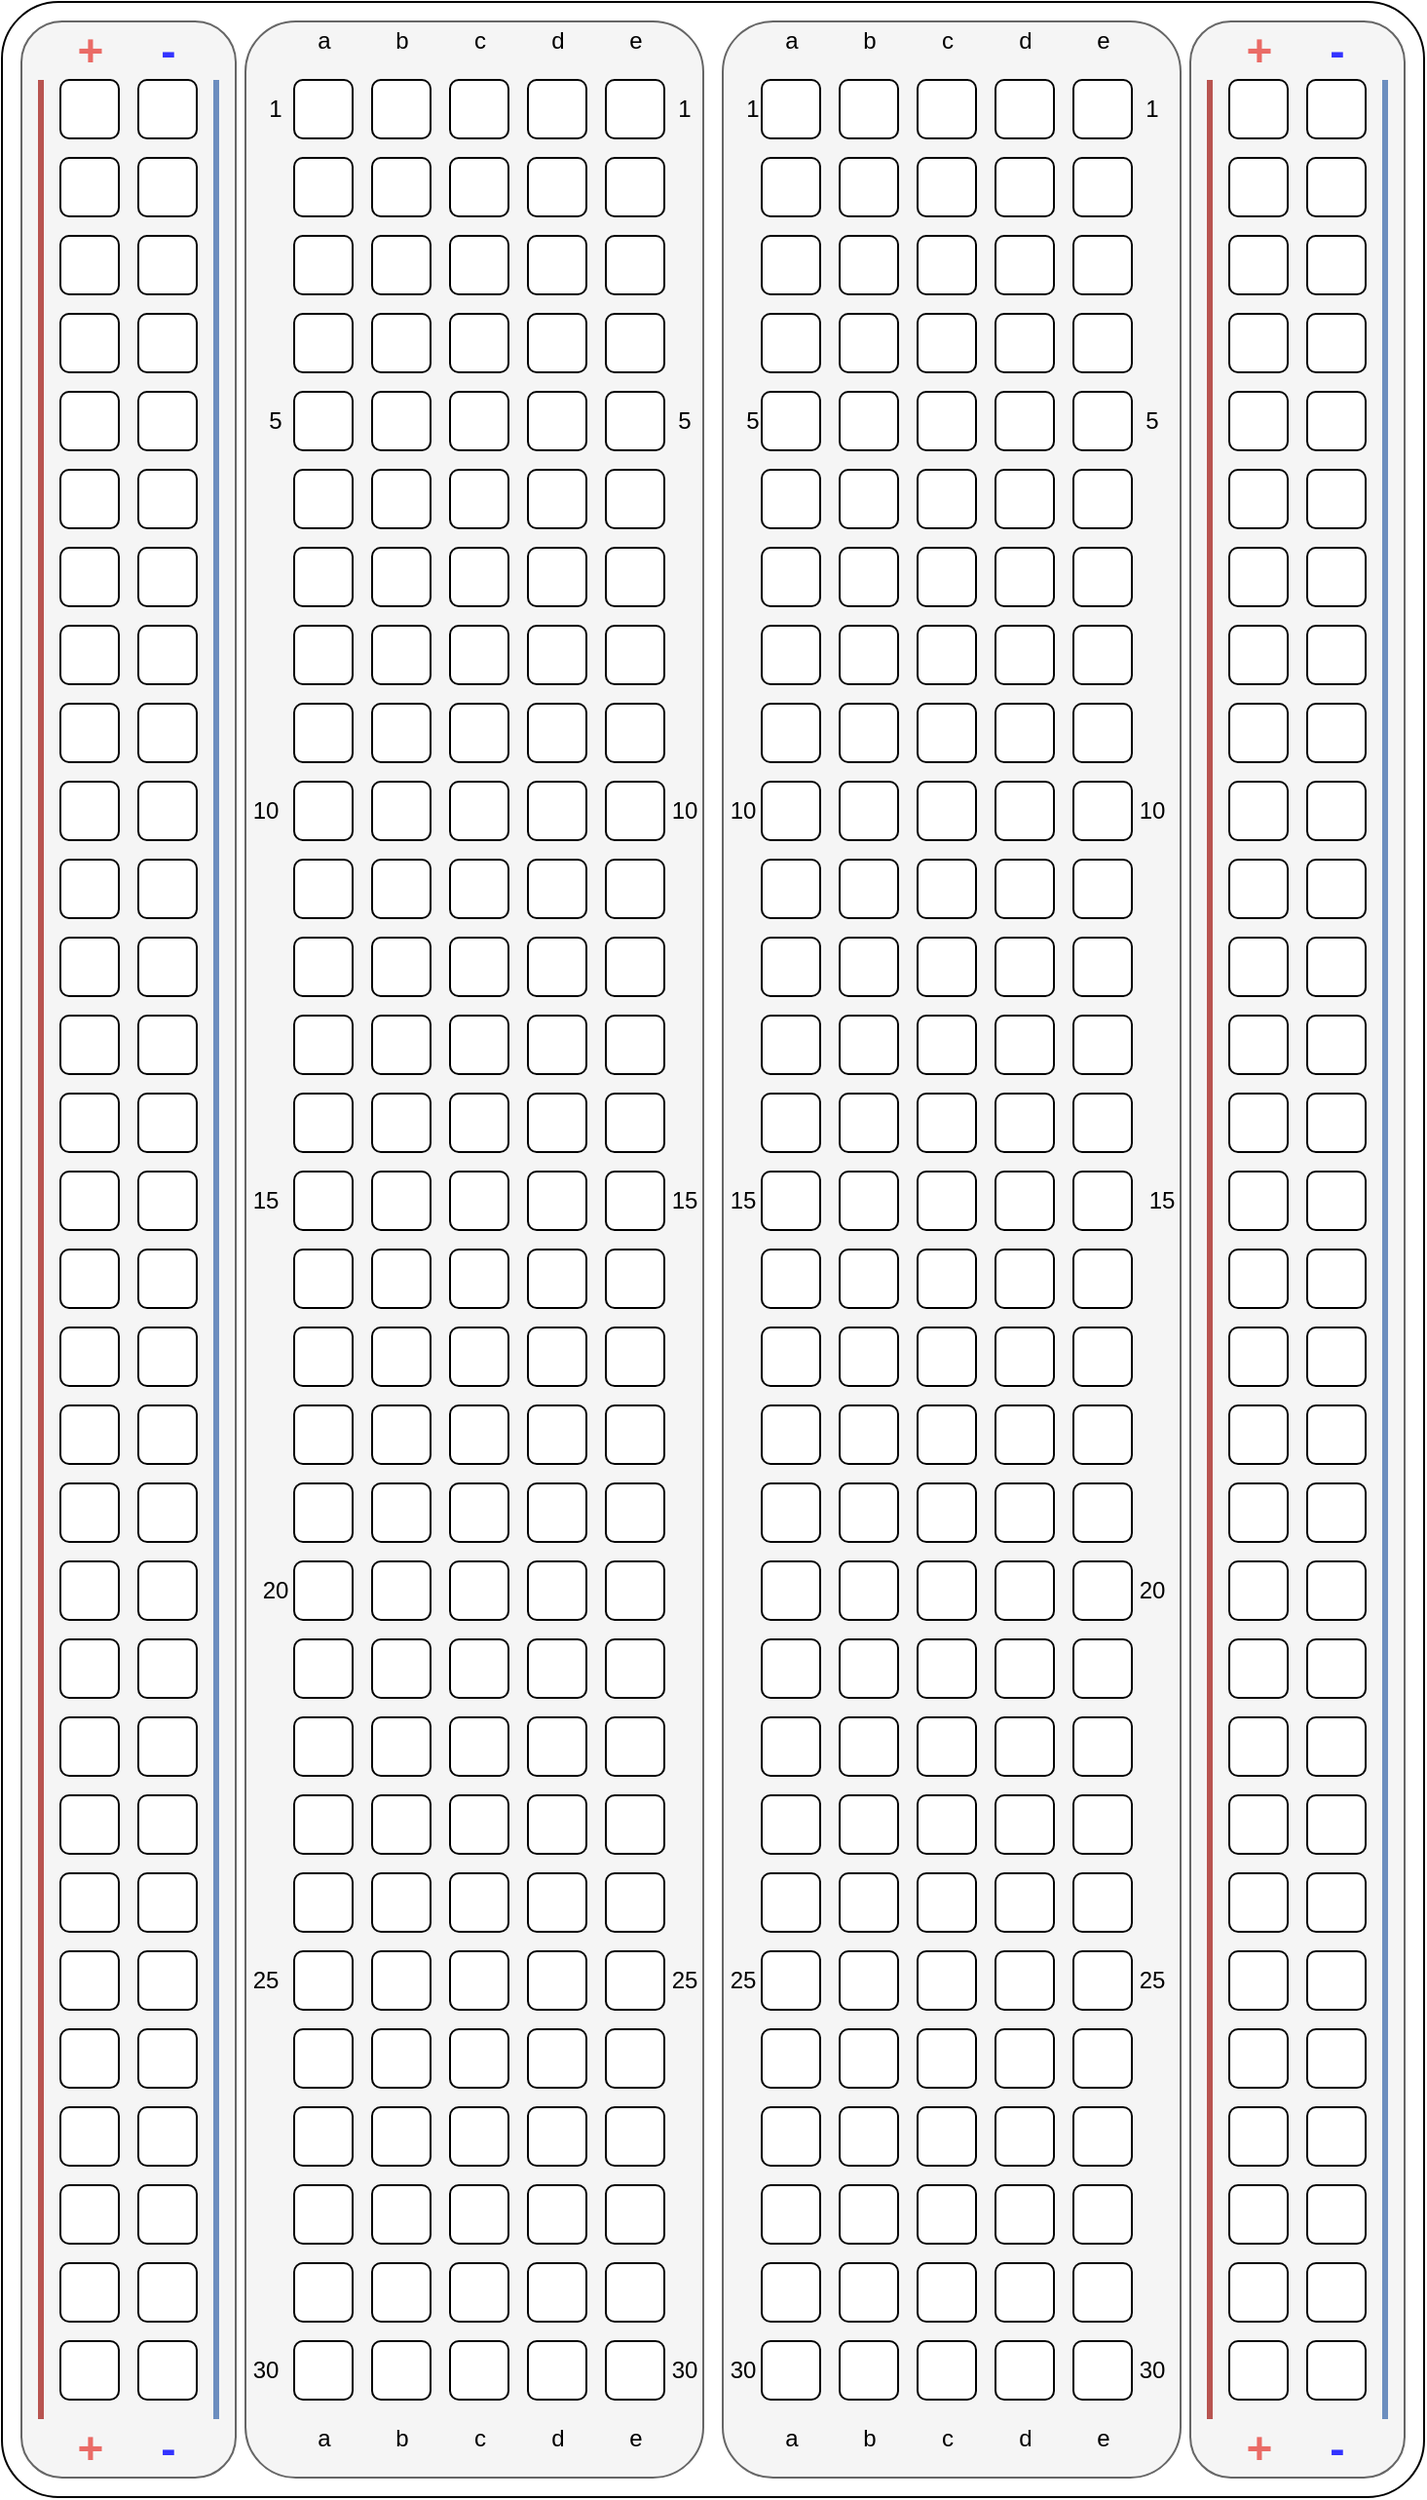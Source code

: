 <mxfile version="14.5.1" type="device"><diagram id="pCxDCGJIw29FtjGLpMF4" name="Page-1"><mxGraphModel dx="1554" dy="1383" grid="1" gridSize="10" guides="1" tooltips="1" connect="1" arrows="1" fold="1" page="1" pageScale="1" pageWidth="850" pageHeight="1100" math="0" shadow="0"><root><mxCell id="0"/><mxCell id="1" parent="0"/><mxCell id="i9YqrTXrHMqECuSnIraz-521" value="" style="group" vertex="1" connectable="0" parent="1"><mxGeometry x="60" y="40" width="730" height="1280" as="geometry"/></mxCell><mxCell id="i9YqrTXrHMqECuSnIraz-515" value="" style="rounded=1;whiteSpace=wrap;html=1;fontSize=23;arcSize=4;" vertex="1" parent="i9YqrTXrHMqECuSnIraz-521"><mxGeometry width="730" height="1280" as="geometry"/></mxCell><mxCell id="i9YqrTXrHMqECuSnIraz-517" value="" style="rounded=1;whiteSpace=wrap;html=1;fontSize=23;arcSize=11;fillColor=#f5f5f5;strokeColor=#666666;fontColor=#333333;" vertex="1" parent="i9YqrTXrHMqECuSnIraz-521"><mxGeometry x="370" y="10" width="235" height="1260" as="geometry"/></mxCell><mxCell id="i9YqrTXrHMqECuSnIraz-518" value="" style="rounded=1;whiteSpace=wrap;html=1;fontSize=23;arcSize=11;fillColor=#f5f5f5;strokeColor=#666666;fontColor=#333333;" vertex="1" parent="i9YqrTXrHMqECuSnIraz-521"><mxGeometry x="125" y="10" width="235" height="1260" as="geometry"/></mxCell><mxCell id="i9YqrTXrHMqECuSnIraz-519" value="" style="rounded=1;whiteSpace=wrap;html=1;fontSize=23;arcSize=19;fillColor=#f5f5f5;strokeColor=#666666;fontColor=#333333;" vertex="1" parent="i9YqrTXrHMqECuSnIraz-521"><mxGeometry x="10" y="10" width="110" height="1260" as="geometry"/></mxCell><mxCell id="i9YqrTXrHMqECuSnIraz-516" value="" style="rounded=1;whiteSpace=wrap;html=1;fontSize=23;arcSize=19;fillColor=#f5f5f5;strokeColor=#666666;fontColor=#333333;" vertex="1" parent="i9YqrTXrHMqECuSnIraz-521"><mxGeometry x="610" y="10" width="110" height="1260" as="geometry"/></mxCell><mxCell id="i9YqrTXrHMqECuSnIraz-1" value="" style="rounded=1;whiteSpace=wrap;html=1;" vertex="1" parent="i9YqrTXrHMqECuSnIraz-521"><mxGeometry x="30" y="40" width="30" height="30" as="geometry"/></mxCell><mxCell id="i9YqrTXrHMqECuSnIraz-2" value="" style="rounded=1;whiteSpace=wrap;html=1;" vertex="1" parent="i9YqrTXrHMqECuSnIraz-521"><mxGeometry x="70" y="40" width="30" height="30" as="geometry"/></mxCell><mxCell id="i9YqrTXrHMqECuSnIraz-3" value="" style="rounded=1;whiteSpace=wrap;html=1;" vertex="1" parent="i9YqrTXrHMqECuSnIraz-521"><mxGeometry x="150" y="40" width="30" height="30" as="geometry"/></mxCell><mxCell id="i9YqrTXrHMqECuSnIraz-4" value="" style="rounded=1;whiteSpace=wrap;html=1;" vertex="1" parent="i9YqrTXrHMqECuSnIraz-521"><mxGeometry x="190" y="40" width="30" height="30" as="geometry"/></mxCell><mxCell id="i9YqrTXrHMqECuSnIraz-5" value="" style="rounded=1;whiteSpace=wrap;html=1;" vertex="1" parent="i9YqrTXrHMqECuSnIraz-521"><mxGeometry x="230" y="40" width="30" height="30" as="geometry"/></mxCell><mxCell id="i9YqrTXrHMqECuSnIraz-6" value="" style="rounded=1;whiteSpace=wrap;html=1;" vertex="1" parent="i9YqrTXrHMqECuSnIraz-521"><mxGeometry x="270" y="40" width="30" height="30" as="geometry"/></mxCell><mxCell id="i9YqrTXrHMqECuSnIraz-7" value="" style="rounded=1;whiteSpace=wrap;html=1;" vertex="1" parent="i9YqrTXrHMqECuSnIraz-521"><mxGeometry x="310" y="40" width="30" height="30" as="geometry"/></mxCell><mxCell id="i9YqrTXrHMqECuSnIraz-8" value="" style="rounded=1;whiteSpace=wrap;html=1;" vertex="1" parent="i9YqrTXrHMqECuSnIraz-521"><mxGeometry x="390" y="40" width="30" height="30" as="geometry"/></mxCell><mxCell id="i9YqrTXrHMqECuSnIraz-9" value="" style="rounded=1;whiteSpace=wrap;html=1;" vertex="1" parent="i9YqrTXrHMqECuSnIraz-521"><mxGeometry x="430" y="40" width="30" height="30" as="geometry"/></mxCell><mxCell id="i9YqrTXrHMqECuSnIraz-10" value="" style="rounded=1;whiteSpace=wrap;html=1;" vertex="1" parent="i9YqrTXrHMqECuSnIraz-521"><mxGeometry x="470" y="40" width="30" height="30" as="geometry"/></mxCell><mxCell id="i9YqrTXrHMqECuSnIraz-11" value="" style="rounded=1;whiteSpace=wrap;html=1;" vertex="1" parent="i9YqrTXrHMqECuSnIraz-521"><mxGeometry x="510" y="40" width="30" height="30" as="geometry"/></mxCell><mxCell id="i9YqrTXrHMqECuSnIraz-12" value="" style="rounded=1;whiteSpace=wrap;html=1;" vertex="1" parent="i9YqrTXrHMqECuSnIraz-521"><mxGeometry x="550" y="40" width="30" height="30" as="geometry"/></mxCell><mxCell id="i9YqrTXrHMqECuSnIraz-13" value="" style="rounded=1;whiteSpace=wrap;html=1;" vertex="1" parent="i9YqrTXrHMqECuSnIraz-521"><mxGeometry x="630" y="40" width="30" height="30" as="geometry"/></mxCell><mxCell id="i9YqrTXrHMqECuSnIraz-14" value="" style="rounded=1;whiteSpace=wrap;html=1;" vertex="1" parent="i9YqrTXrHMqECuSnIraz-521"><mxGeometry x="670" y="40" width="30" height="30" as="geometry"/></mxCell><mxCell id="i9YqrTXrHMqECuSnIraz-16" value="" style="rounded=1;whiteSpace=wrap;html=1;" vertex="1" parent="i9YqrTXrHMqECuSnIraz-521"><mxGeometry x="30" y="80" width="30" height="30" as="geometry"/></mxCell><mxCell id="i9YqrTXrHMqECuSnIraz-17" value="" style="rounded=1;whiteSpace=wrap;html=1;" vertex="1" parent="i9YqrTXrHMqECuSnIraz-521"><mxGeometry x="70" y="80" width="30" height="30" as="geometry"/></mxCell><mxCell id="i9YqrTXrHMqECuSnIraz-18" value="" style="rounded=1;whiteSpace=wrap;html=1;" vertex="1" parent="i9YqrTXrHMqECuSnIraz-521"><mxGeometry x="150" y="80" width="30" height="30" as="geometry"/></mxCell><mxCell id="i9YqrTXrHMqECuSnIraz-19" value="" style="rounded=1;whiteSpace=wrap;html=1;" vertex="1" parent="i9YqrTXrHMqECuSnIraz-521"><mxGeometry x="190" y="80" width="30" height="30" as="geometry"/></mxCell><mxCell id="i9YqrTXrHMqECuSnIraz-20" value="" style="rounded=1;whiteSpace=wrap;html=1;" vertex="1" parent="i9YqrTXrHMqECuSnIraz-521"><mxGeometry x="230" y="80" width="30" height="30" as="geometry"/></mxCell><mxCell id="i9YqrTXrHMqECuSnIraz-21" value="" style="rounded=1;whiteSpace=wrap;html=1;" vertex="1" parent="i9YqrTXrHMqECuSnIraz-521"><mxGeometry x="270" y="80" width="30" height="30" as="geometry"/></mxCell><mxCell id="i9YqrTXrHMqECuSnIraz-22" value="" style="rounded=1;whiteSpace=wrap;html=1;" vertex="1" parent="i9YqrTXrHMqECuSnIraz-521"><mxGeometry x="310" y="80" width="30" height="30" as="geometry"/></mxCell><mxCell id="i9YqrTXrHMqECuSnIraz-23" value="" style="rounded=1;whiteSpace=wrap;html=1;" vertex="1" parent="i9YqrTXrHMqECuSnIraz-521"><mxGeometry x="390" y="80" width="30" height="30" as="geometry"/></mxCell><mxCell id="i9YqrTXrHMqECuSnIraz-24" value="" style="rounded=1;whiteSpace=wrap;html=1;" vertex="1" parent="i9YqrTXrHMqECuSnIraz-521"><mxGeometry x="430" y="80" width="30" height="30" as="geometry"/></mxCell><mxCell id="i9YqrTXrHMqECuSnIraz-25" value="" style="rounded=1;whiteSpace=wrap;html=1;" vertex="1" parent="i9YqrTXrHMqECuSnIraz-521"><mxGeometry x="470" y="80" width="30" height="30" as="geometry"/></mxCell><mxCell id="i9YqrTXrHMqECuSnIraz-26" value="" style="rounded=1;whiteSpace=wrap;html=1;" vertex="1" parent="i9YqrTXrHMqECuSnIraz-521"><mxGeometry x="510" y="80" width="30" height="30" as="geometry"/></mxCell><mxCell id="i9YqrTXrHMqECuSnIraz-27" value="" style="rounded=1;whiteSpace=wrap;html=1;" vertex="1" parent="i9YqrTXrHMqECuSnIraz-521"><mxGeometry x="550" y="80" width="30" height="30" as="geometry"/></mxCell><mxCell id="i9YqrTXrHMqECuSnIraz-28" value="" style="rounded=1;whiteSpace=wrap;html=1;" vertex="1" parent="i9YqrTXrHMqECuSnIraz-521"><mxGeometry x="630" y="80" width="30" height="30" as="geometry"/></mxCell><mxCell id="i9YqrTXrHMqECuSnIraz-29" value="" style="rounded=1;whiteSpace=wrap;html=1;" vertex="1" parent="i9YqrTXrHMqECuSnIraz-521"><mxGeometry x="670" y="80" width="30" height="30" as="geometry"/></mxCell><mxCell id="i9YqrTXrHMqECuSnIraz-30" value="" style="rounded=1;whiteSpace=wrap;html=1;" vertex="1" parent="i9YqrTXrHMqECuSnIraz-521"><mxGeometry x="30" y="120" width="30" height="30" as="geometry"/></mxCell><mxCell id="i9YqrTXrHMqECuSnIraz-31" value="" style="rounded=1;whiteSpace=wrap;html=1;" vertex="1" parent="i9YqrTXrHMqECuSnIraz-521"><mxGeometry x="70" y="120" width="30" height="30" as="geometry"/></mxCell><mxCell id="i9YqrTXrHMqECuSnIraz-32" value="" style="rounded=1;whiteSpace=wrap;html=1;" vertex="1" parent="i9YqrTXrHMqECuSnIraz-521"><mxGeometry x="150" y="120" width="30" height="30" as="geometry"/></mxCell><mxCell id="i9YqrTXrHMqECuSnIraz-33" value="" style="rounded=1;whiteSpace=wrap;html=1;" vertex="1" parent="i9YqrTXrHMqECuSnIraz-521"><mxGeometry x="190" y="120" width="30" height="30" as="geometry"/></mxCell><mxCell id="i9YqrTXrHMqECuSnIraz-34" value="" style="rounded=1;whiteSpace=wrap;html=1;" vertex="1" parent="i9YqrTXrHMqECuSnIraz-521"><mxGeometry x="230" y="120" width="30" height="30" as="geometry"/></mxCell><mxCell id="i9YqrTXrHMqECuSnIraz-35" value="" style="rounded=1;whiteSpace=wrap;html=1;" vertex="1" parent="i9YqrTXrHMqECuSnIraz-521"><mxGeometry x="270" y="120" width="30" height="30" as="geometry"/></mxCell><mxCell id="i9YqrTXrHMqECuSnIraz-36" value="" style="rounded=1;whiteSpace=wrap;html=1;" vertex="1" parent="i9YqrTXrHMqECuSnIraz-521"><mxGeometry x="310" y="120" width="30" height="30" as="geometry"/></mxCell><mxCell id="i9YqrTXrHMqECuSnIraz-37" value="" style="rounded=1;whiteSpace=wrap;html=1;" vertex="1" parent="i9YqrTXrHMqECuSnIraz-521"><mxGeometry x="390" y="120" width="30" height="30" as="geometry"/></mxCell><mxCell id="i9YqrTXrHMqECuSnIraz-38" value="" style="rounded=1;whiteSpace=wrap;html=1;" vertex="1" parent="i9YqrTXrHMqECuSnIraz-521"><mxGeometry x="430" y="120" width="30" height="30" as="geometry"/></mxCell><mxCell id="i9YqrTXrHMqECuSnIraz-39" value="" style="rounded=1;whiteSpace=wrap;html=1;" vertex="1" parent="i9YqrTXrHMqECuSnIraz-521"><mxGeometry x="470" y="120" width="30" height="30" as="geometry"/></mxCell><mxCell id="i9YqrTXrHMqECuSnIraz-40" value="" style="rounded=1;whiteSpace=wrap;html=1;" vertex="1" parent="i9YqrTXrHMqECuSnIraz-521"><mxGeometry x="510" y="120" width="30" height="30" as="geometry"/></mxCell><mxCell id="i9YqrTXrHMqECuSnIraz-41" value="" style="rounded=1;whiteSpace=wrap;html=1;" vertex="1" parent="i9YqrTXrHMqECuSnIraz-521"><mxGeometry x="550" y="120" width="30" height="30" as="geometry"/></mxCell><mxCell id="i9YqrTXrHMqECuSnIraz-42" value="" style="rounded=1;whiteSpace=wrap;html=1;" vertex="1" parent="i9YqrTXrHMqECuSnIraz-521"><mxGeometry x="630" y="120" width="30" height="30" as="geometry"/></mxCell><mxCell id="i9YqrTXrHMqECuSnIraz-43" value="" style="rounded=1;whiteSpace=wrap;html=1;" vertex="1" parent="i9YqrTXrHMqECuSnIraz-521"><mxGeometry x="670" y="120" width="30" height="30" as="geometry"/></mxCell><mxCell id="i9YqrTXrHMqECuSnIraz-44" value="" style="rounded=1;whiteSpace=wrap;html=1;" vertex="1" parent="i9YqrTXrHMqECuSnIraz-521"><mxGeometry x="30" y="160" width="30" height="30" as="geometry"/></mxCell><mxCell id="i9YqrTXrHMqECuSnIraz-45" value="" style="rounded=1;whiteSpace=wrap;html=1;" vertex="1" parent="i9YqrTXrHMqECuSnIraz-521"><mxGeometry x="70" y="160" width="30" height="30" as="geometry"/></mxCell><mxCell id="i9YqrTXrHMqECuSnIraz-46" value="" style="rounded=1;whiteSpace=wrap;html=1;" vertex="1" parent="i9YqrTXrHMqECuSnIraz-521"><mxGeometry x="150" y="160" width="30" height="30" as="geometry"/></mxCell><mxCell id="i9YqrTXrHMqECuSnIraz-47" value="" style="rounded=1;whiteSpace=wrap;html=1;" vertex="1" parent="i9YqrTXrHMqECuSnIraz-521"><mxGeometry x="190" y="160" width="30" height="30" as="geometry"/></mxCell><mxCell id="i9YqrTXrHMqECuSnIraz-48" value="" style="rounded=1;whiteSpace=wrap;html=1;" vertex="1" parent="i9YqrTXrHMqECuSnIraz-521"><mxGeometry x="230" y="160" width="30" height="30" as="geometry"/></mxCell><mxCell id="i9YqrTXrHMqECuSnIraz-49" value="" style="rounded=1;whiteSpace=wrap;html=1;" vertex="1" parent="i9YqrTXrHMqECuSnIraz-521"><mxGeometry x="270" y="160" width="30" height="30" as="geometry"/></mxCell><mxCell id="i9YqrTXrHMqECuSnIraz-50" value="" style="rounded=1;whiteSpace=wrap;html=1;" vertex="1" parent="i9YqrTXrHMqECuSnIraz-521"><mxGeometry x="310" y="160" width="30" height="30" as="geometry"/></mxCell><mxCell id="i9YqrTXrHMqECuSnIraz-51" value="" style="rounded=1;whiteSpace=wrap;html=1;" vertex="1" parent="i9YqrTXrHMqECuSnIraz-521"><mxGeometry x="390" y="160" width="30" height="30" as="geometry"/></mxCell><mxCell id="i9YqrTXrHMqECuSnIraz-52" value="" style="rounded=1;whiteSpace=wrap;html=1;" vertex="1" parent="i9YqrTXrHMqECuSnIraz-521"><mxGeometry x="430" y="160" width="30" height="30" as="geometry"/></mxCell><mxCell id="i9YqrTXrHMqECuSnIraz-53" value="" style="rounded=1;whiteSpace=wrap;html=1;" vertex="1" parent="i9YqrTXrHMqECuSnIraz-521"><mxGeometry x="470" y="160" width="30" height="30" as="geometry"/></mxCell><mxCell id="i9YqrTXrHMqECuSnIraz-54" value="" style="rounded=1;whiteSpace=wrap;html=1;" vertex="1" parent="i9YqrTXrHMqECuSnIraz-521"><mxGeometry x="510" y="160" width="30" height="30" as="geometry"/></mxCell><mxCell id="i9YqrTXrHMqECuSnIraz-55" value="" style="rounded=1;whiteSpace=wrap;html=1;" vertex="1" parent="i9YqrTXrHMqECuSnIraz-521"><mxGeometry x="550" y="160" width="30" height="30" as="geometry"/></mxCell><mxCell id="i9YqrTXrHMqECuSnIraz-56" value="" style="rounded=1;whiteSpace=wrap;html=1;" vertex="1" parent="i9YqrTXrHMqECuSnIraz-521"><mxGeometry x="630" y="160" width="30" height="30" as="geometry"/></mxCell><mxCell id="i9YqrTXrHMqECuSnIraz-57" value="" style="rounded=1;whiteSpace=wrap;html=1;" vertex="1" parent="i9YqrTXrHMqECuSnIraz-521"><mxGeometry x="670" y="160" width="30" height="30" as="geometry"/></mxCell><mxCell id="i9YqrTXrHMqECuSnIraz-58" value="" style="rounded=1;whiteSpace=wrap;html=1;" vertex="1" parent="i9YqrTXrHMqECuSnIraz-521"><mxGeometry x="30" y="200" width="30" height="30" as="geometry"/></mxCell><mxCell id="i9YqrTXrHMqECuSnIraz-59" value="" style="rounded=1;whiteSpace=wrap;html=1;" vertex="1" parent="i9YqrTXrHMqECuSnIraz-521"><mxGeometry x="70" y="200" width="30" height="30" as="geometry"/></mxCell><mxCell id="i9YqrTXrHMqECuSnIraz-60" value="" style="rounded=1;whiteSpace=wrap;html=1;" vertex="1" parent="i9YqrTXrHMqECuSnIraz-521"><mxGeometry x="150" y="200" width="30" height="30" as="geometry"/></mxCell><mxCell id="i9YqrTXrHMqECuSnIraz-61" value="" style="rounded=1;whiteSpace=wrap;html=1;" vertex="1" parent="i9YqrTXrHMqECuSnIraz-521"><mxGeometry x="190" y="200" width="30" height="30" as="geometry"/></mxCell><mxCell id="i9YqrTXrHMqECuSnIraz-62" value="" style="rounded=1;whiteSpace=wrap;html=1;" vertex="1" parent="i9YqrTXrHMqECuSnIraz-521"><mxGeometry x="230" y="200" width="30" height="30" as="geometry"/></mxCell><mxCell id="i9YqrTXrHMqECuSnIraz-63" value="" style="rounded=1;whiteSpace=wrap;html=1;" vertex="1" parent="i9YqrTXrHMqECuSnIraz-521"><mxGeometry x="270" y="200" width="30" height="30" as="geometry"/></mxCell><mxCell id="i9YqrTXrHMqECuSnIraz-64" value="" style="rounded=1;whiteSpace=wrap;html=1;" vertex="1" parent="i9YqrTXrHMqECuSnIraz-521"><mxGeometry x="310" y="200" width="30" height="30" as="geometry"/></mxCell><mxCell id="i9YqrTXrHMqECuSnIraz-65" value="" style="rounded=1;whiteSpace=wrap;html=1;" vertex="1" parent="i9YqrTXrHMqECuSnIraz-521"><mxGeometry x="390" y="200" width="30" height="30" as="geometry"/></mxCell><mxCell id="i9YqrTXrHMqECuSnIraz-66" value="" style="rounded=1;whiteSpace=wrap;html=1;" vertex="1" parent="i9YqrTXrHMqECuSnIraz-521"><mxGeometry x="430" y="200" width="30" height="30" as="geometry"/></mxCell><mxCell id="i9YqrTXrHMqECuSnIraz-67" value="" style="rounded=1;whiteSpace=wrap;html=1;" vertex="1" parent="i9YqrTXrHMqECuSnIraz-521"><mxGeometry x="470" y="200" width="30" height="30" as="geometry"/></mxCell><mxCell id="i9YqrTXrHMqECuSnIraz-68" value="" style="rounded=1;whiteSpace=wrap;html=1;" vertex="1" parent="i9YqrTXrHMqECuSnIraz-521"><mxGeometry x="510" y="200" width="30" height="30" as="geometry"/></mxCell><mxCell id="i9YqrTXrHMqECuSnIraz-69" value="" style="rounded=1;whiteSpace=wrap;html=1;" vertex="1" parent="i9YqrTXrHMqECuSnIraz-521"><mxGeometry x="550" y="200" width="30" height="30" as="geometry"/></mxCell><mxCell id="i9YqrTXrHMqECuSnIraz-70" value="" style="rounded=1;whiteSpace=wrap;html=1;" vertex="1" parent="i9YqrTXrHMqECuSnIraz-521"><mxGeometry x="630" y="200" width="30" height="30" as="geometry"/></mxCell><mxCell id="i9YqrTXrHMqECuSnIraz-71" value="" style="rounded=1;whiteSpace=wrap;html=1;" vertex="1" parent="i9YqrTXrHMqECuSnIraz-521"><mxGeometry x="670" y="200" width="30" height="30" as="geometry"/></mxCell><mxCell id="i9YqrTXrHMqECuSnIraz-72" value="" style="rounded=1;whiteSpace=wrap;html=1;" vertex="1" parent="i9YqrTXrHMqECuSnIraz-521"><mxGeometry x="30" y="240" width="30" height="30" as="geometry"/></mxCell><mxCell id="i9YqrTXrHMqECuSnIraz-73" value="" style="rounded=1;whiteSpace=wrap;html=1;" vertex="1" parent="i9YqrTXrHMqECuSnIraz-521"><mxGeometry x="70" y="240" width="30" height="30" as="geometry"/></mxCell><mxCell id="i9YqrTXrHMqECuSnIraz-74" value="" style="rounded=1;whiteSpace=wrap;html=1;" vertex="1" parent="i9YqrTXrHMqECuSnIraz-521"><mxGeometry x="150" y="240" width="30" height="30" as="geometry"/></mxCell><mxCell id="i9YqrTXrHMqECuSnIraz-75" value="" style="rounded=1;whiteSpace=wrap;html=1;" vertex="1" parent="i9YqrTXrHMqECuSnIraz-521"><mxGeometry x="190" y="240" width="30" height="30" as="geometry"/></mxCell><mxCell id="i9YqrTXrHMqECuSnIraz-76" value="" style="rounded=1;whiteSpace=wrap;html=1;" vertex="1" parent="i9YqrTXrHMqECuSnIraz-521"><mxGeometry x="230" y="240" width="30" height="30" as="geometry"/></mxCell><mxCell id="i9YqrTXrHMqECuSnIraz-77" value="" style="rounded=1;whiteSpace=wrap;html=1;" vertex="1" parent="i9YqrTXrHMqECuSnIraz-521"><mxGeometry x="270" y="240" width="30" height="30" as="geometry"/></mxCell><mxCell id="i9YqrTXrHMqECuSnIraz-78" value="" style="rounded=1;whiteSpace=wrap;html=1;" vertex="1" parent="i9YqrTXrHMqECuSnIraz-521"><mxGeometry x="310" y="240" width="30" height="30" as="geometry"/></mxCell><mxCell id="i9YqrTXrHMqECuSnIraz-79" value="" style="rounded=1;whiteSpace=wrap;html=1;" vertex="1" parent="i9YqrTXrHMqECuSnIraz-521"><mxGeometry x="390" y="240" width="30" height="30" as="geometry"/></mxCell><mxCell id="i9YqrTXrHMqECuSnIraz-80" value="" style="rounded=1;whiteSpace=wrap;html=1;" vertex="1" parent="i9YqrTXrHMqECuSnIraz-521"><mxGeometry x="430" y="240" width="30" height="30" as="geometry"/></mxCell><mxCell id="i9YqrTXrHMqECuSnIraz-81" value="" style="rounded=1;whiteSpace=wrap;html=1;" vertex="1" parent="i9YqrTXrHMqECuSnIraz-521"><mxGeometry x="470" y="240" width="30" height="30" as="geometry"/></mxCell><mxCell id="i9YqrTXrHMqECuSnIraz-82" value="" style="rounded=1;whiteSpace=wrap;html=1;" vertex="1" parent="i9YqrTXrHMqECuSnIraz-521"><mxGeometry x="510" y="240" width="30" height="30" as="geometry"/></mxCell><mxCell id="i9YqrTXrHMqECuSnIraz-83" value="" style="rounded=1;whiteSpace=wrap;html=1;" vertex="1" parent="i9YqrTXrHMqECuSnIraz-521"><mxGeometry x="550" y="240" width="30" height="30" as="geometry"/></mxCell><mxCell id="i9YqrTXrHMqECuSnIraz-84" value="" style="rounded=1;whiteSpace=wrap;html=1;" vertex="1" parent="i9YqrTXrHMqECuSnIraz-521"><mxGeometry x="630" y="240" width="30" height="30" as="geometry"/></mxCell><mxCell id="i9YqrTXrHMqECuSnIraz-85" value="" style="rounded=1;whiteSpace=wrap;html=1;" vertex="1" parent="i9YqrTXrHMqECuSnIraz-521"><mxGeometry x="670" y="240" width="30" height="30" as="geometry"/></mxCell><mxCell id="i9YqrTXrHMqECuSnIraz-86" value="" style="rounded=1;whiteSpace=wrap;html=1;" vertex="1" parent="i9YqrTXrHMqECuSnIraz-521"><mxGeometry x="30" y="280" width="30" height="30" as="geometry"/></mxCell><mxCell id="i9YqrTXrHMqECuSnIraz-87" value="" style="rounded=1;whiteSpace=wrap;html=1;" vertex="1" parent="i9YqrTXrHMqECuSnIraz-521"><mxGeometry x="70" y="280" width="30" height="30" as="geometry"/></mxCell><mxCell id="i9YqrTXrHMqECuSnIraz-88" value="" style="rounded=1;whiteSpace=wrap;html=1;" vertex="1" parent="i9YqrTXrHMqECuSnIraz-521"><mxGeometry x="150" y="280" width="30" height="30" as="geometry"/></mxCell><mxCell id="i9YqrTXrHMqECuSnIraz-89" value="" style="rounded=1;whiteSpace=wrap;html=1;" vertex="1" parent="i9YqrTXrHMqECuSnIraz-521"><mxGeometry x="190" y="280" width="30" height="30" as="geometry"/></mxCell><mxCell id="i9YqrTXrHMqECuSnIraz-90" value="" style="rounded=1;whiteSpace=wrap;html=1;" vertex="1" parent="i9YqrTXrHMqECuSnIraz-521"><mxGeometry x="230" y="280" width="30" height="30" as="geometry"/></mxCell><mxCell id="i9YqrTXrHMqECuSnIraz-91" value="" style="rounded=1;whiteSpace=wrap;html=1;" vertex="1" parent="i9YqrTXrHMqECuSnIraz-521"><mxGeometry x="270" y="280" width="30" height="30" as="geometry"/></mxCell><mxCell id="i9YqrTXrHMqECuSnIraz-92" value="" style="rounded=1;whiteSpace=wrap;html=1;" vertex="1" parent="i9YqrTXrHMqECuSnIraz-521"><mxGeometry x="310" y="280" width="30" height="30" as="geometry"/></mxCell><mxCell id="i9YqrTXrHMqECuSnIraz-93" value="" style="rounded=1;whiteSpace=wrap;html=1;" vertex="1" parent="i9YqrTXrHMqECuSnIraz-521"><mxGeometry x="390" y="280" width="30" height="30" as="geometry"/></mxCell><mxCell id="i9YqrTXrHMqECuSnIraz-94" value="" style="rounded=1;whiteSpace=wrap;html=1;" vertex="1" parent="i9YqrTXrHMqECuSnIraz-521"><mxGeometry x="430" y="280" width="30" height="30" as="geometry"/></mxCell><mxCell id="i9YqrTXrHMqECuSnIraz-95" value="" style="rounded=1;whiteSpace=wrap;html=1;" vertex="1" parent="i9YqrTXrHMqECuSnIraz-521"><mxGeometry x="470" y="280" width="30" height="30" as="geometry"/></mxCell><mxCell id="i9YqrTXrHMqECuSnIraz-96" value="" style="rounded=1;whiteSpace=wrap;html=1;" vertex="1" parent="i9YqrTXrHMqECuSnIraz-521"><mxGeometry x="510" y="280" width="30" height="30" as="geometry"/></mxCell><mxCell id="i9YqrTXrHMqECuSnIraz-97" value="" style="rounded=1;whiteSpace=wrap;html=1;" vertex="1" parent="i9YqrTXrHMqECuSnIraz-521"><mxGeometry x="550" y="280" width="30" height="30" as="geometry"/></mxCell><mxCell id="i9YqrTXrHMqECuSnIraz-98" value="" style="rounded=1;whiteSpace=wrap;html=1;" vertex="1" parent="i9YqrTXrHMqECuSnIraz-521"><mxGeometry x="630" y="280" width="30" height="30" as="geometry"/></mxCell><mxCell id="i9YqrTXrHMqECuSnIraz-99" value="" style="rounded=1;whiteSpace=wrap;html=1;" vertex="1" parent="i9YqrTXrHMqECuSnIraz-521"><mxGeometry x="670" y="280" width="30" height="30" as="geometry"/></mxCell><mxCell id="i9YqrTXrHMqECuSnIraz-100" value="" style="rounded=1;whiteSpace=wrap;html=1;" vertex="1" parent="i9YqrTXrHMqECuSnIraz-521"><mxGeometry x="30" y="320" width="30" height="30" as="geometry"/></mxCell><mxCell id="i9YqrTXrHMqECuSnIraz-101" value="" style="rounded=1;whiteSpace=wrap;html=1;" vertex="1" parent="i9YqrTXrHMqECuSnIraz-521"><mxGeometry x="70" y="320" width="30" height="30" as="geometry"/></mxCell><mxCell id="i9YqrTXrHMqECuSnIraz-102" value="" style="rounded=1;whiteSpace=wrap;html=1;" vertex="1" parent="i9YqrTXrHMqECuSnIraz-521"><mxGeometry x="150" y="320" width="30" height="30" as="geometry"/></mxCell><mxCell id="i9YqrTXrHMqECuSnIraz-103" value="" style="rounded=1;whiteSpace=wrap;html=1;" vertex="1" parent="i9YqrTXrHMqECuSnIraz-521"><mxGeometry x="190" y="320" width="30" height="30" as="geometry"/></mxCell><mxCell id="i9YqrTXrHMqECuSnIraz-104" value="" style="rounded=1;whiteSpace=wrap;html=1;" vertex="1" parent="i9YqrTXrHMqECuSnIraz-521"><mxGeometry x="230" y="320" width="30" height="30" as="geometry"/></mxCell><mxCell id="i9YqrTXrHMqECuSnIraz-105" value="" style="rounded=1;whiteSpace=wrap;html=1;" vertex="1" parent="i9YqrTXrHMqECuSnIraz-521"><mxGeometry x="270" y="320" width="30" height="30" as="geometry"/></mxCell><mxCell id="i9YqrTXrHMqECuSnIraz-106" value="" style="rounded=1;whiteSpace=wrap;html=1;" vertex="1" parent="i9YqrTXrHMqECuSnIraz-521"><mxGeometry x="310" y="320" width="30" height="30" as="geometry"/></mxCell><mxCell id="i9YqrTXrHMqECuSnIraz-107" value="" style="rounded=1;whiteSpace=wrap;html=1;" vertex="1" parent="i9YqrTXrHMqECuSnIraz-521"><mxGeometry x="390" y="320" width="30" height="30" as="geometry"/></mxCell><mxCell id="i9YqrTXrHMqECuSnIraz-108" value="" style="rounded=1;whiteSpace=wrap;html=1;" vertex="1" parent="i9YqrTXrHMqECuSnIraz-521"><mxGeometry x="430" y="320" width="30" height="30" as="geometry"/></mxCell><mxCell id="i9YqrTXrHMqECuSnIraz-109" value="" style="rounded=1;whiteSpace=wrap;html=1;" vertex="1" parent="i9YqrTXrHMqECuSnIraz-521"><mxGeometry x="470" y="320" width="30" height="30" as="geometry"/></mxCell><mxCell id="i9YqrTXrHMqECuSnIraz-110" value="" style="rounded=1;whiteSpace=wrap;html=1;" vertex="1" parent="i9YqrTXrHMqECuSnIraz-521"><mxGeometry x="510" y="320" width="30" height="30" as="geometry"/></mxCell><mxCell id="i9YqrTXrHMqECuSnIraz-111" value="" style="rounded=1;whiteSpace=wrap;html=1;" vertex="1" parent="i9YqrTXrHMqECuSnIraz-521"><mxGeometry x="550" y="320" width="30" height="30" as="geometry"/></mxCell><mxCell id="i9YqrTXrHMqECuSnIraz-112" value="" style="rounded=1;whiteSpace=wrap;html=1;" vertex="1" parent="i9YqrTXrHMqECuSnIraz-521"><mxGeometry x="630" y="320" width="30" height="30" as="geometry"/></mxCell><mxCell id="i9YqrTXrHMqECuSnIraz-113" value="" style="rounded=1;whiteSpace=wrap;html=1;" vertex="1" parent="i9YqrTXrHMqECuSnIraz-521"><mxGeometry x="670" y="320" width="30" height="30" as="geometry"/></mxCell><mxCell id="i9YqrTXrHMqECuSnIraz-114" value="" style="rounded=1;whiteSpace=wrap;html=1;" vertex="1" parent="i9YqrTXrHMqECuSnIraz-521"><mxGeometry x="30" y="360" width="30" height="30" as="geometry"/></mxCell><mxCell id="i9YqrTXrHMqECuSnIraz-115" value="" style="rounded=1;whiteSpace=wrap;html=1;" vertex="1" parent="i9YqrTXrHMqECuSnIraz-521"><mxGeometry x="70" y="360" width="30" height="30" as="geometry"/></mxCell><mxCell id="i9YqrTXrHMqECuSnIraz-116" value="" style="rounded=1;whiteSpace=wrap;html=1;" vertex="1" parent="i9YqrTXrHMqECuSnIraz-521"><mxGeometry x="150" y="360" width="30" height="30" as="geometry"/></mxCell><mxCell id="i9YqrTXrHMqECuSnIraz-117" value="" style="rounded=1;whiteSpace=wrap;html=1;" vertex="1" parent="i9YqrTXrHMqECuSnIraz-521"><mxGeometry x="190" y="360" width="30" height="30" as="geometry"/></mxCell><mxCell id="i9YqrTXrHMqECuSnIraz-118" value="" style="rounded=1;whiteSpace=wrap;html=1;" vertex="1" parent="i9YqrTXrHMqECuSnIraz-521"><mxGeometry x="230" y="360" width="30" height="30" as="geometry"/></mxCell><mxCell id="i9YqrTXrHMqECuSnIraz-119" value="" style="rounded=1;whiteSpace=wrap;html=1;" vertex="1" parent="i9YqrTXrHMqECuSnIraz-521"><mxGeometry x="270" y="360" width="30" height="30" as="geometry"/></mxCell><mxCell id="i9YqrTXrHMqECuSnIraz-120" value="" style="rounded=1;whiteSpace=wrap;html=1;" vertex="1" parent="i9YqrTXrHMqECuSnIraz-521"><mxGeometry x="310" y="360" width="30" height="30" as="geometry"/></mxCell><mxCell id="i9YqrTXrHMqECuSnIraz-121" value="" style="rounded=1;whiteSpace=wrap;html=1;" vertex="1" parent="i9YqrTXrHMqECuSnIraz-521"><mxGeometry x="390" y="360" width="30" height="30" as="geometry"/></mxCell><mxCell id="i9YqrTXrHMqECuSnIraz-122" value="" style="rounded=1;whiteSpace=wrap;html=1;" vertex="1" parent="i9YqrTXrHMqECuSnIraz-521"><mxGeometry x="430" y="360" width="30" height="30" as="geometry"/></mxCell><mxCell id="i9YqrTXrHMqECuSnIraz-123" value="" style="rounded=1;whiteSpace=wrap;html=1;" vertex="1" parent="i9YqrTXrHMqECuSnIraz-521"><mxGeometry x="470" y="360" width="30" height="30" as="geometry"/></mxCell><mxCell id="i9YqrTXrHMqECuSnIraz-124" value="" style="rounded=1;whiteSpace=wrap;html=1;" vertex="1" parent="i9YqrTXrHMqECuSnIraz-521"><mxGeometry x="510" y="360" width="30" height="30" as="geometry"/></mxCell><mxCell id="i9YqrTXrHMqECuSnIraz-125" value="" style="rounded=1;whiteSpace=wrap;html=1;" vertex="1" parent="i9YqrTXrHMqECuSnIraz-521"><mxGeometry x="550" y="360" width="30" height="30" as="geometry"/></mxCell><mxCell id="i9YqrTXrHMqECuSnIraz-126" value="" style="rounded=1;whiteSpace=wrap;html=1;" vertex="1" parent="i9YqrTXrHMqECuSnIraz-521"><mxGeometry x="630" y="360" width="30" height="30" as="geometry"/></mxCell><mxCell id="i9YqrTXrHMqECuSnIraz-127" value="" style="rounded=1;whiteSpace=wrap;html=1;" vertex="1" parent="i9YqrTXrHMqECuSnIraz-521"><mxGeometry x="670" y="360" width="30" height="30" as="geometry"/></mxCell><mxCell id="i9YqrTXrHMqECuSnIraz-128" value="" style="rounded=1;whiteSpace=wrap;html=1;" vertex="1" parent="i9YqrTXrHMqECuSnIraz-521"><mxGeometry x="30" y="400" width="30" height="30" as="geometry"/></mxCell><mxCell id="i9YqrTXrHMqECuSnIraz-129" value="" style="rounded=1;whiteSpace=wrap;html=1;" vertex="1" parent="i9YqrTXrHMqECuSnIraz-521"><mxGeometry x="70" y="400" width="30" height="30" as="geometry"/></mxCell><mxCell id="i9YqrTXrHMqECuSnIraz-130" value="" style="rounded=1;whiteSpace=wrap;html=1;" vertex="1" parent="i9YqrTXrHMqECuSnIraz-521"><mxGeometry x="150" y="400" width="30" height="30" as="geometry"/></mxCell><mxCell id="i9YqrTXrHMqECuSnIraz-131" value="" style="rounded=1;whiteSpace=wrap;html=1;" vertex="1" parent="i9YqrTXrHMqECuSnIraz-521"><mxGeometry x="190" y="400" width="30" height="30" as="geometry"/></mxCell><mxCell id="i9YqrTXrHMqECuSnIraz-132" value="" style="rounded=1;whiteSpace=wrap;html=1;" vertex="1" parent="i9YqrTXrHMqECuSnIraz-521"><mxGeometry x="230" y="400" width="30" height="30" as="geometry"/></mxCell><mxCell id="i9YqrTXrHMqECuSnIraz-133" value="" style="rounded=1;whiteSpace=wrap;html=1;" vertex="1" parent="i9YqrTXrHMqECuSnIraz-521"><mxGeometry x="270" y="400" width="30" height="30" as="geometry"/></mxCell><mxCell id="i9YqrTXrHMqECuSnIraz-134" value="" style="rounded=1;whiteSpace=wrap;html=1;" vertex="1" parent="i9YqrTXrHMqECuSnIraz-521"><mxGeometry x="310" y="400" width="30" height="30" as="geometry"/></mxCell><mxCell id="i9YqrTXrHMqECuSnIraz-135" value="" style="rounded=1;whiteSpace=wrap;html=1;" vertex="1" parent="i9YqrTXrHMqECuSnIraz-521"><mxGeometry x="390" y="400" width="30" height="30" as="geometry"/></mxCell><mxCell id="i9YqrTXrHMqECuSnIraz-136" value="" style="rounded=1;whiteSpace=wrap;html=1;" vertex="1" parent="i9YqrTXrHMqECuSnIraz-521"><mxGeometry x="430" y="400" width="30" height="30" as="geometry"/></mxCell><mxCell id="i9YqrTXrHMqECuSnIraz-137" value="" style="rounded=1;whiteSpace=wrap;html=1;" vertex="1" parent="i9YqrTXrHMqECuSnIraz-521"><mxGeometry x="470" y="400" width="30" height="30" as="geometry"/></mxCell><mxCell id="i9YqrTXrHMqECuSnIraz-138" value="" style="rounded=1;whiteSpace=wrap;html=1;" vertex="1" parent="i9YqrTXrHMqECuSnIraz-521"><mxGeometry x="510" y="400" width="30" height="30" as="geometry"/></mxCell><mxCell id="i9YqrTXrHMqECuSnIraz-139" value="" style="rounded=1;whiteSpace=wrap;html=1;" vertex="1" parent="i9YqrTXrHMqECuSnIraz-521"><mxGeometry x="550" y="400" width="30" height="30" as="geometry"/></mxCell><mxCell id="i9YqrTXrHMqECuSnIraz-140" value="" style="rounded=1;whiteSpace=wrap;html=1;" vertex="1" parent="i9YqrTXrHMqECuSnIraz-521"><mxGeometry x="630" y="400" width="30" height="30" as="geometry"/></mxCell><mxCell id="i9YqrTXrHMqECuSnIraz-141" value="" style="rounded=1;whiteSpace=wrap;html=1;" vertex="1" parent="i9YqrTXrHMqECuSnIraz-521"><mxGeometry x="670" y="400" width="30" height="30" as="geometry"/></mxCell><mxCell id="i9YqrTXrHMqECuSnIraz-142" value="" style="rounded=1;whiteSpace=wrap;html=1;" vertex="1" parent="i9YqrTXrHMqECuSnIraz-521"><mxGeometry x="30" y="440" width="30" height="30" as="geometry"/></mxCell><mxCell id="i9YqrTXrHMqECuSnIraz-143" value="" style="rounded=1;whiteSpace=wrap;html=1;" vertex="1" parent="i9YqrTXrHMqECuSnIraz-521"><mxGeometry x="70" y="440" width="30" height="30" as="geometry"/></mxCell><mxCell id="i9YqrTXrHMqECuSnIraz-144" value="" style="rounded=1;whiteSpace=wrap;html=1;" vertex="1" parent="i9YqrTXrHMqECuSnIraz-521"><mxGeometry x="150" y="440" width="30" height="30" as="geometry"/></mxCell><mxCell id="i9YqrTXrHMqECuSnIraz-145" value="" style="rounded=1;whiteSpace=wrap;html=1;" vertex="1" parent="i9YqrTXrHMqECuSnIraz-521"><mxGeometry x="190" y="440" width="30" height="30" as="geometry"/></mxCell><mxCell id="i9YqrTXrHMqECuSnIraz-146" value="" style="rounded=1;whiteSpace=wrap;html=1;" vertex="1" parent="i9YqrTXrHMqECuSnIraz-521"><mxGeometry x="230" y="440" width="30" height="30" as="geometry"/></mxCell><mxCell id="i9YqrTXrHMqECuSnIraz-147" value="" style="rounded=1;whiteSpace=wrap;html=1;" vertex="1" parent="i9YqrTXrHMqECuSnIraz-521"><mxGeometry x="270" y="440" width="30" height="30" as="geometry"/></mxCell><mxCell id="i9YqrTXrHMqECuSnIraz-148" value="" style="rounded=1;whiteSpace=wrap;html=1;" vertex="1" parent="i9YqrTXrHMqECuSnIraz-521"><mxGeometry x="310" y="440" width="30" height="30" as="geometry"/></mxCell><mxCell id="i9YqrTXrHMqECuSnIraz-149" value="" style="rounded=1;whiteSpace=wrap;html=1;" vertex="1" parent="i9YqrTXrHMqECuSnIraz-521"><mxGeometry x="390" y="440" width="30" height="30" as="geometry"/></mxCell><mxCell id="i9YqrTXrHMqECuSnIraz-150" value="" style="rounded=1;whiteSpace=wrap;html=1;" vertex="1" parent="i9YqrTXrHMqECuSnIraz-521"><mxGeometry x="430" y="440" width="30" height="30" as="geometry"/></mxCell><mxCell id="i9YqrTXrHMqECuSnIraz-151" value="" style="rounded=1;whiteSpace=wrap;html=1;" vertex="1" parent="i9YqrTXrHMqECuSnIraz-521"><mxGeometry x="470" y="440" width="30" height="30" as="geometry"/></mxCell><mxCell id="i9YqrTXrHMqECuSnIraz-152" value="" style="rounded=1;whiteSpace=wrap;html=1;" vertex="1" parent="i9YqrTXrHMqECuSnIraz-521"><mxGeometry x="510" y="440" width="30" height="30" as="geometry"/></mxCell><mxCell id="i9YqrTXrHMqECuSnIraz-153" value="" style="rounded=1;whiteSpace=wrap;html=1;" vertex="1" parent="i9YqrTXrHMqECuSnIraz-521"><mxGeometry x="550" y="440" width="30" height="30" as="geometry"/></mxCell><mxCell id="i9YqrTXrHMqECuSnIraz-154" value="" style="rounded=1;whiteSpace=wrap;html=1;" vertex="1" parent="i9YqrTXrHMqECuSnIraz-521"><mxGeometry x="630" y="440" width="30" height="30" as="geometry"/></mxCell><mxCell id="i9YqrTXrHMqECuSnIraz-155" value="" style="rounded=1;whiteSpace=wrap;html=1;" vertex="1" parent="i9YqrTXrHMqECuSnIraz-521"><mxGeometry x="670" y="440" width="30" height="30" as="geometry"/></mxCell><mxCell id="i9YqrTXrHMqECuSnIraz-156" value="" style="rounded=1;whiteSpace=wrap;html=1;" vertex="1" parent="i9YqrTXrHMqECuSnIraz-521"><mxGeometry x="30" y="480" width="30" height="30" as="geometry"/></mxCell><mxCell id="i9YqrTXrHMqECuSnIraz-157" value="" style="rounded=1;whiteSpace=wrap;html=1;" vertex="1" parent="i9YqrTXrHMqECuSnIraz-521"><mxGeometry x="70" y="480" width="30" height="30" as="geometry"/></mxCell><mxCell id="i9YqrTXrHMqECuSnIraz-158" value="" style="rounded=1;whiteSpace=wrap;html=1;" vertex="1" parent="i9YqrTXrHMqECuSnIraz-521"><mxGeometry x="150" y="480" width="30" height="30" as="geometry"/></mxCell><mxCell id="i9YqrTXrHMqECuSnIraz-159" value="" style="rounded=1;whiteSpace=wrap;html=1;" vertex="1" parent="i9YqrTXrHMqECuSnIraz-521"><mxGeometry x="190" y="480" width="30" height="30" as="geometry"/></mxCell><mxCell id="i9YqrTXrHMqECuSnIraz-160" value="" style="rounded=1;whiteSpace=wrap;html=1;" vertex="1" parent="i9YqrTXrHMqECuSnIraz-521"><mxGeometry x="230" y="480" width="30" height="30" as="geometry"/></mxCell><mxCell id="i9YqrTXrHMqECuSnIraz-161" value="" style="rounded=1;whiteSpace=wrap;html=1;" vertex="1" parent="i9YqrTXrHMqECuSnIraz-521"><mxGeometry x="270" y="480" width="30" height="30" as="geometry"/></mxCell><mxCell id="i9YqrTXrHMqECuSnIraz-162" value="" style="rounded=1;whiteSpace=wrap;html=1;" vertex="1" parent="i9YqrTXrHMqECuSnIraz-521"><mxGeometry x="310" y="480" width="30" height="30" as="geometry"/></mxCell><mxCell id="i9YqrTXrHMqECuSnIraz-163" value="" style="rounded=1;whiteSpace=wrap;html=1;" vertex="1" parent="i9YqrTXrHMqECuSnIraz-521"><mxGeometry x="390" y="480" width="30" height="30" as="geometry"/></mxCell><mxCell id="i9YqrTXrHMqECuSnIraz-164" value="" style="rounded=1;whiteSpace=wrap;html=1;" vertex="1" parent="i9YqrTXrHMqECuSnIraz-521"><mxGeometry x="430" y="480" width="30" height="30" as="geometry"/></mxCell><mxCell id="i9YqrTXrHMqECuSnIraz-165" value="" style="rounded=1;whiteSpace=wrap;html=1;" vertex="1" parent="i9YqrTXrHMqECuSnIraz-521"><mxGeometry x="470" y="480" width="30" height="30" as="geometry"/></mxCell><mxCell id="i9YqrTXrHMqECuSnIraz-166" value="" style="rounded=1;whiteSpace=wrap;html=1;" vertex="1" parent="i9YqrTXrHMqECuSnIraz-521"><mxGeometry x="510" y="480" width="30" height="30" as="geometry"/></mxCell><mxCell id="i9YqrTXrHMqECuSnIraz-167" value="" style="rounded=1;whiteSpace=wrap;html=1;" vertex="1" parent="i9YqrTXrHMqECuSnIraz-521"><mxGeometry x="550" y="480" width="30" height="30" as="geometry"/></mxCell><mxCell id="i9YqrTXrHMqECuSnIraz-168" value="" style="rounded=1;whiteSpace=wrap;html=1;" vertex="1" parent="i9YqrTXrHMqECuSnIraz-521"><mxGeometry x="630" y="480" width="30" height="30" as="geometry"/></mxCell><mxCell id="i9YqrTXrHMqECuSnIraz-169" value="" style="rounded=1;whiteSpace=wrap;html=1;" vertex="1" parent="i9YqrTXrHMqECuSnIraz-521"><mxGeometry x="670" y="480" width="30" height="30" as="geometry"/></mxCell><mxCell id="i9YqrTXrHMqECuSnIraz-170" value="" style="rounded=1;whiteSpace=wrap;html=1;" vertex="1" parent="i9YqrTXrHMqECuSnIraz-521"><mxGeometry x="30" y="520" width="30" height="30" as="geometry"/></mxCell><mxCell id="i9YqrTXrHMqECuSnIraz-171" value="" style="rounded=1;whiteSpace=wrap;html=1;" vertex="1" parent="i9YqrTXrHMqECuSnIraz-521"><mxGeometry x="70" y="520" width="30" height="30" as="geometry"/></mxCell><mxCell id="i9YqrTXrHMqECuSnIraz-172" value="" style="rounded=1;whiteSpace=wrap;html=1;" vertex="1" parent="i9YqrTXrHMqECuSnIraz-521"><mxGeometry x="150" y="520" width="30" height="30" as="geometry"/></mxCell><mxCell id="i9YqrTXrHMqECuSnIraz-173" value="" style="rounded=1;whiteSpace=wrap;html=1;" vertex="1" parent="i9YqrTXrHMqECuSnIraz-521"><mxGeometry x="190" y="520" width="30" height="30" as="geometry"/></mxCell><mxCell id="i9YqrTXrHMqECuSnIraz-174" value="" style="rounded=1;whiteSpace=wrap;html=1;" vertex="1" parent="i9YqrTXrHMqECuSnIraz-521"><mxGeometry x="230" y="520" width="30" height="30" as="geometry"/></mxCell><mxCell id="i9YqrTXrHMqECuSnIraz-175" value="" style="rounded=1;whiteSpace=wrap;html=1;" vertex="1" parent="i9YqrTXrHMqECuSnIraz-521"><mxGeometry x="270" y="520" width="30" height="30" as="geometry"/></mxCell><mxCell id="i9YqrTXrHMqECuSnIraz-176" value="" style="rounded=1;whiteSpace=wrap;html=1;" vertex="1" parent="i9YqrTXrHMqECuSnIraz-521"><mxGeometry x="310" y="520" width="30" height="30" as="geometry"/></mxCell><mxCell id="i9YqrTXrHMqECuSnIraz-177" value="" style="rounded=1;whiteSpace=wrap;html=1;" vertex="1" parent="i9YqrTXrHMqECuSnIraz-521"><mxGeometry x="390" y="520" width="30" height="30" as="geometry"/></mxCell><mxCell id="i9YqrTXrHMqECuSnIraz-178" value="" style="rounded=1;whiteSpace=wrap;html=1;" vertex="1" parent="i9YqrTXrHMqECuSnIraz-521"><mxGeometry x="430" y="520" width="30" height="30" as="geometry"/></mxCell><mxCell id="i9YqrTXrHMqECuSnIraz-179" value="" style="rounded=1;whiteSpace=wrap;html=1;" vertex="1" parent="i9YqrTXrHMqECuSnIraz-521"><mxGeometry x="470" y="520" width="30" height="30" as="geometry"/></mxCell><mxCell id="i9YqrTXrHMqECuSnIraz-180" value="" style="rounded=1;whiteSpace=wrap;html=1;" vertex="1" parent="i9YqrTXrHMqECuSnIraz-521"><mxGeometry x="510" y="520" width="30" height="30" as="geometry"/></mxCell><mxCell id="i9YqrTXrHMqECuSnIraz-181" value="" style="rounded=1;whiteSpace=wrap;html=1;" vertex="1" parent="i9YqrTXrHMqECuSnIraz-521"><mxGeometry x="550" y="520" width="30" height="30" as="geometry"/></mxCell><mxCell id="i9YqrTXrHMqECuSnIraz-182" value="" style="rounded=1;whiteSpace=wrap;html=1;" vertex="1" parent="i9YqrTXrHMqECuSnIraz-521"><mxGeometry x="630" y="520" width="30" height="30" as="geometry"/></mxCell><mxCell id="i9YqrTXrHMqECuSnIraz-183" value="" style="rounded=1;whiteSpace=wrap;html=1;" vertex="1" parent="i9YqrTXrHMqECuSnIraz-521"><mxGeometry x="670" y="520" width="30" height="30" as="geometry"/></mxCell><mxCell id="i9YqrTXrHMqECuSnIraz-184" value="" style="rounded=1;whiteSpace=wrap;html=1;" vertex="1" parent="i9YqrTXrHMqECuSnIraz-521"><mxGeometry x="30" y="560" width="30" height="30" as="geometry"/></mxCell><mxCell id="i9YqrTXrHMqECuSnIraz-185" value="" style="rounded=1;whiteSpace=wrap;html=1;" vertex="1" parent="i9YqrTXrHMqECuSnIraz-521"><mxGeometry x="70" y="560" width="30" height="30" as="geometry"/></mxCell><mxCell id="i9YqrTXrHMqECuSnIraz-186" value="" style="rounded=1;whiteSpace=wrap;html=1;" vertex="1" parent="i9YqrTXrHMqECuSnIraz-521"><mxGeometry x="150" y="560" width="30" height="30" as="geometry"/></mxCell><mxCell id="i9YqrTXrHMqECuSnIraz-187" value="" style="rounded=1;whiteSpace=wrap;html=1;" vertex="1" parent="i9YqrTXrHMqECuSnIraz-521"><mxGeometry x="190" y="560" width="30" height="30" as="geometry"/></mxCell><mxCell id="i9YqrTXrHMqECuSnIraz-188" value="" style="rounded=1;whiteSpace=wrap;html=1;" vertex="1" parent="i9YqrTXrHMqECuSnIraz-521"><mxGeometry x="230" y="560" width="30" height="30" as="geometry"/></mxCell><mxCell id="i9YqrTXrHMqECuSnIraz-189" value="" style="rounded=1;whiteSpace=wrap;html=1;" vertex="1" parent="i9YqrTXrHMqECuSnIraz-521"><mxGeometry x="270" y="560" width="30" height="30" as="geometry"/></mxCell><mxCell id="i9YqrTXrHMqECuSnIraz-190" value="" style="rounded=1;whiteSpace=wrap;html=1;" vertex="1" parent="i9YqrTXrHMqECuSnIraz-521"><mxGeometry x="310" y="560" width="30" height="30" as="geometry"/></mxCell><mxCell id="i9YqrTXrHMqECuSnIraz-191" value="" style="rounded=1;whiteSpace=wrap;html=1;" vertex="1" parent="i9YqrTXrHMqECuSnIraz-521"><mxGeometry x="390" y="560" width="30" height="30" as="geometry"/></mxCell><mxCell id="i9YqrTXrHMqECuSnIraz-192" value="" style="rounded=1;whiteSpace=wrap;html=1;" vertex="1" parent="i9YqrTXrHMqECuSnIraz-521"><mxGeometry x="430" y="560" width="30" height="30" as="geometry"/></mxCell><mxCell id="i9YqrTXrHMqECuSnIraz-193" value="" style="rounded=1;whiteSpace=wrap;html=1;" vertex="1" parent="i9YqrTXrHMqECuSnIraz-521"><mxGeometry x="470" y="560" width="30" height="30" as="geometry"/></mxCell><mxCell id="i9YqrTXrHMqECuSnIraz-194" value="" style="rounded=1;whiteSpace=wrap;html=1;" vertex="1" parent="i9YqrTXrHMqECuSnIraz-521"><mxGeometry x="510" y="560" width="30" height="30" as="geometry"/></mxCell><mxCell id="i9YqrTXrHMqECuSnIraz-195" value="" style="rounded=1;whiteSpace=wrap;html=1;" vertex="1" parent="i9YqrTXrHMqECuSnIraz-521"><mxGeometry x="550" y="560" width="30" height="30" as="geometry"/></mxCell><mxCell id="i9YqrTXrHMqECuSnIraz-196" value="" style="rounded=1;whiteSpace=wrap;html=1;" vertex="1" parent="i9YqrTXrHMqECuSnIraz-521"><mxGeometry x="630" y="560" width="30" height="30" as="geometry"/></mxCell><mxCell id="i9YqrTXrHMqECuSnIraz-197" value="" style="rounded=1;whiteSpace=wrap;html=1;" vertex="1" parent="i9YqrTXrHMqECuSnIraz-521"><mxGeometry x="670" y="560" width="30" height="30" as="geometry"/></mxCell><mxCell id="i9YqrTXrHMqECuSnIraz-198" value="" style="rounded=1;whiteSpace=wrap;html=1;" vertex="1" parent="i9YqrTXrHMqECuSnIraz-521"><mxGeometry x="30" y="600" width="30" height="30" as="geometry"/></mxCell><mxCell id="i9YqrTXrHMqECuSnIraz-199" value="" style="rounded=1;whiteSpace=wrap;html=1;" vertex="1" parent="i9YqrTXrHMqECuSnIraz-521"><mxGeometry x="70" y="600" width="30" height="30" as="geometry"/></mxCell><mxCell id="i9YqrTXrHMqECuSnIraz-200" value="" style="rounded=1;whiteSpace=wrap;html=1;" vertex="1" parent="i9YqrTXrHMqECuSnIraz-521"><mxGeometry x="150" y="600" width="30" height="30" as="geometry"/></mxCell><mxCell id="i9YqrTXrHMqECuSnIraz-201" value="" style="rounded=1;whiteSpace=wrap;html=1;" vertex="1" parent="i9YqrTXrHMqECuSnIraz-521"><mxGeometry x="190" y="600" width="30" height="30" as="geometry"/></mxCell><mxCell id="i9YqrTXrHMqECuSnIraz-202" value="" style="rounded=1;whiteSpace=wrap;html=1;" vertex="1" parent="i9YqrTXrHMqECuSnIraz-521"><mxGeometry x="230" y="600" width="30" height="30" as="geometry"/></mxCell><mxCell id="i9YqrTXrHMqECuSnIraz-203" value="" style="rounded=1;whiteSpace=wrap;html=1;" vertex="1" parent="i9YqrTXrHMqECuSnIraz-521"><mxGeometry x="270" y="600" width="30" height="30" as="geometry"/></mxCell><mxCell id="i9YqrTXrHMqECuSnIraz-204" value="" style="rounded=1;whiteSpace=wrap;html=1;" vertex="1" parent="i9YqrTXrHMqECuSnIraz-521"><mxGeometry x="310" y="600" width="30" height="30" as="geometry"/></mxCell><mxCell id="i9YqrTXrHMqECuSnIraz-205" value="" style="rounded=1;whiteSpace=wrap;html=1;" vertex="1" parent="i9YqrTXrHMqECuSnIraz-521"><mxGeometry x="390" y="600" width="30" height="30" as="geometry"/></mxCell><mxCell id="i9YqrTXrHMqECuSnIraz-206" value="" style="rounded=1;whiteSpace=wrap;html=1;" vertex="1" parent="i9YqrTXrHMqECuSnIraz-521"><mxGeometry x="430" y="600" width="30" height="30" as="geometry"/></mxCell><mxCell id="i9YqrTXrHMqECuSnIraz-207" value="" style="rounded=1;whiteSpace=wrap;html=1;" vertex="1" parent="i9YqrTXrHMqECuSnIraz-521"><mxGeometry x="470" y="600" width="30" height="30" as="geometry"/></mxCell><mxCell id="i9YqrTXrHMqECuSnIraz-208" value="" style="rounded=1;whiteSpace=wrap;html=1;" vertex="1" parent="i9YqrTXrHMqECuSnIraz-521"><mxGeometry x="510" y="600" width="30" height="30" as="geometry"/></mxCell><mxCell id="i9YqrTXrHMqECuSnIraz-209" value="" style="rounded=1;whiteSpace=wrap;html=1;" vertex="1" parent="i9YqrTXrHMqECuSnIraz-521"><mxGeometry x="550" y="600" width="30" height="30" as="geometry"/></mxCell><mxCell id="i9YqrTXrHMqECuSnIraz-210" value="" style="rounded=1;whiteSpace=wrap;html=1;" vertex="1" parent="i9YqrTXrHMqECuSnIraz-521"><mxGeometry x="630" y="600" width="30" height="30" as="geometry"/></mxCell><mxCell id="i9YqrTXrHMqECuSnIraz-211" value="" style="rounded=1;whiteSpace=wrap;html=1;" vertex="1" parent="i9YqrTXrHMqECuSnIraz-521"><mxGeometry x="670" y="600" width="30" height="30" as="geometry"/></mxCell><mxCell id="i9YqrTXrHMqECuSnIraz-226" value="1" style="text;html=1;align=center;verticalAlign=middle;resizable=0;points=[];autosize=1;" vertex="1" parent="i9YqrTXrHMqECuSnIraz-521"><mxGeometry x="130" y="45" width="20" height="20" as="geometry"/></mxCell><mxCell id="i9YqrTXrHMqECuSnIraz-227" value="1" style="text;html=1;align=center;verticalAlign=middle;resizable=0;points=[];autosize=1;" vertex="1" parent="i9YqrTXrHMqECuSnIraz-521"><mxGeometry x="580" y="45" width="20" height="20" as="geometry"/></mxCell><mxCell id="i9YqrTXrHMqECuSnIraz-228" value="5" style="text;html=1;align=center;verticalAlign=middle;resizable=0;points=[];autosize=1;" vertex="1" parent="i9YqrTXrHMqECuSnIraz-521"><mxGeometry x="580" y="205" width="20" height="20" as="geometry"/></mxCell><mxCell id="i9YqrTXrHMqECuSnIraz-229" value="5" style="text;html=1;align=center;verticalAlign=middle;resizable=0;points=[];autosize=1;" vertex="1" parent="i9YqrTXrHMqECuSnIraz-521"><mxGeometry x="130" y="205" width="20" height="20" as="geometry"/></mxCell><mxCell id="i9YqrTXrHMqECuSnIraz-230" value="10" style="text;html=1;align=center;verticalAlign=middle;resizable=0;points=[];autosize=1;" vertex="1" parent="i9YqrTXrHMqECuSnIraz-521"><mxGeometry x="575" y="405" width="30" height="20" as="geometry"/></mxCell><mxCell id="i9YqrTXrHMqECuSnIraz-231" value="10" style="text;html=1;align=center;verticalAlign=middle;resizable=0;points=[];autosize=1;" vertex="1" parent="i9YqrTXrHMqECuSnIraz-521"><mxGeometry x="120" y="405" width="30" height="20" as="geometry"/></mxCell><mxCell id="i9YqrTXrHMqECuSnIraz-232" value="15" style="text;html=1;align=center;verticalAlign=middle;resizable=0;points=[];autosize=1;" vertex="1" parent="i9YqrTXrHMqECuSnIraz-521"><mxGeometry x="580" y="605" width="30" height="20" as="geometry"/></mxCell><mxCell id="i9YqrTXrHMqECuSnIraz-233" value="15" style="text;html=1;align=center;verticalAlign=middle;resizable=0;points=[];autosize=1;" vertex="1" parent="i9YqrTXrHMqECuSnIraz-521"><mxGeometry x="120" y="605" width="30" height="20" as="geometry"/></mxCell><mxCell id="i9YqrTXrHMqECuSnIraz-234" value="" style="rounded=1;whiteSpace=wrap;html=1;" vertex="1" parent="i9YqrTXrHMqECuSnIraz-521"><mxGeometry x="30" y="640" width="30" height="30" as="geometry"/></mxCell><mxCell id="i9YqrTXrHMqECuSnIraz-235" value="" style="rounded=1;whiteSpace=wrap;html=1;" vertex="1" parent="i9YqrTXrHMqECuSnIraz-521"><mxGeometry x="70" y="640" width="30" height="30" as="geometry"/></mxCell><mxCell id="i9YqrTXrHMqECuSnIraz-236" value="" style="rounded=1;whiteSpace=wrap;html=1;" vertex="1" parent="i9YqrTXrHMqECuSnIraz-521"><mxGeometry x="150" y="640" width="30" height="30" as="geometry"/></mxCell><mxCell id="i9YqrTXrHMqECuSnIraz-237" value="" style="rounded=1;whiteSpace=wrap;html=1;" vertex="1" parent="i9YqrTXrHMqECuSnIraz-521"><mxGeometry x="190" y="640" width="30" height="30" as="geometry"/></mxCell><mxCell id="i9YqrTXrHMqECuSnIraz-238" value="" style="rounded=1;whiteSpace=wrap;html=1;" vertex="1" parent="i9YqrTXrHMqECuSnIraz-521"><mxGeometry x="230" y="640" width="30" height="30" as="geometry"/></mxCell><mxCell id="i9YqrTXrHMqECuSnIraz-239" value="" style="rounded=1;whiteSpace=wrap;html=1;" vertex="1" parent="i9YqrTXrHMqECuSnIraz-521"><mxGeometry x="270" y="640" width="30" height="30" as="geometry"/></mxCell><mxCell id="i9YqrTXrHMqECuSnIraz-240" value="" style="rounded=1;whiteSpace=wrap;html=1;" vertex="1" parent="i9YqrTXrHMqECuSnIraz-521"><mxGeometry x="310" y="640" width="30" height="30" as="geometry"/></mxCell><mxCell id="i9YqrTXrHMqECuSnIraz-241" value="" style="rounded=1;whiteSpace=wrap;html=1;" vertex="1" parent="i9YqrTXrHMqECuSnIraz-521"><mxGeometry x="390" y="640" width="30" height="30" as="geometry"/></mxCell><mxCell id="i9YqrTXrHMqECuSnIraz-242" value="" style="rounded=1;whiteSpace=wrap;html=1;" vertex="1" parent="i9YqrTXrHMqECuSnIraz-521"><mxGeometry x="430" y="640" width="30" height="30" as="geometry"/></mxCell><mxCell id="i9YqrTXrHMqECuSnIraz-243" value="" style="rounded=1;whiteSpace=wrap;html=1;" vertex="1" parent="i9YqrTXrHMqECuSnIraz-521"><mxGeometry x="470" y="640" width="30" height="30" as="geometry"/></mxCell><mxCell id="i9YqrTXrHMqECuSnIraz-244" value="" style="rounded=1;whiteSpace=wrap;html=1;" vertex="1" parent="i9YqrTXrHMqECuSnIraz-521"><mxGeometry x="510" y="640" width="30" height="30" as="geometry"/></mxCell><mxCell id="i9YqrTXrHMqECuSnIraz-245" value="" style="rounded=1;whiteSpace=wrap;html=1;" vertex="1" parent="i9YqrTXrHMqECuSnIraz-521"><mxGeometry x="550" y="640" width="30" height="30" as="geometry"/></mxCell><mxCell id="i9YqrTXrHMqECuSnIraz-246" value="" style="rounded=1;whiteSpace=wrap;html=1;" vertex="1" parent="i9YqrTXrHMqECuSnIraz-521"><mxGeometry x="630" y="640" width="30" height="30" as="geometry"/></mxCell><mxCell id="i9YqrTXrHMqECuSnIraz-247" value="" style="rounded=1;whiteSpace=wrap;html=1;" vertex="1" parent="i9YqrTXrHMqECuSnIraz-521"><mxGeometry x="670" y="640" width="30" height="30" as="geometry"/></mxCell><mxCell id="i9YqrTXrHMqECuSnIraz-248" value="" style="rounded=1;whiteSpace=wrap;html=1;" vertex="1" parent="i9YqrTXrHMqECuSnIraz-521"><mxGeometry x="30" y="680" width="30" height="30" as="geometry"/></mxCell><mxCell id="i9YqrTXrHMqECuSnIraz-249" value="" style="rounded=1;whiteSpace=wrap;html=1;" vertex="1" parent="i9YqrTXrHMqECuSnIraz-521"><mxGeometry x="70" y="680" width="30" height="30" as="geometry"/></mxCell><mxCell id="i9YqrTXrHMqECuSnIraz-250" value="" style="rounded=1;whiteSpace=wrap;html=1;" vertex="1" parent="i9YqrTXrHMqECuSnIraz-521"><mxGeometry x="150" y="680" width="30" height="30" as="geometry"/></mxCell><mxCell id="i9YqrTXrHMqECuSnIraz-251" value="" style="rounded=1;whiteSpace=wrap;html=1;" vertex="1" parent="i9YqrTXrHMqECuSnIraz-521"><mxGeometry x="190" y="680" width="30" height="30" as="geometry"/></mxCell><mxCell id="i9YqrTXrHMqECuSnIraz-252" value="" style="rounded=1;whiteSpace=wrap;html=1;" vertex="1" parent="i9YqrTXrHMqECuSnIraz-521"><mxGeometry x="230" y="680" width="30" height="30" as="geometry"/></mxCell><mxCell id="i9YqrTXrHMqECuSnIraz-253" value="" style="rounded=1;whiteSpace=wrap;html=1;" vertex="1" parent="i9YqrTXrHMqECuSnIraz-521"><mxGeometry x="270" y="680" width="30" height="30" as="geometry"/></mxCell><mxCell id="i9YqrTXrHMqECuSnIraz-254" value="" style="rounded=1;whiteSpace=wrap;html=1;" vertex="1" parent="i9YqrTXrHMqECuSnIraz-521"><mxGeometry x="310" y="680" width="30" height="30" as="geometry"/></mxCell><mxCell id="i9YqrTXrHMqECuSnIraz-255" value="" style="rounded=1;whiteSpace=wrap;html=1;" vertex="1" parent="i9YqrTXrHMqECuSnIraz-521"><mxGeometry x="390" y="680" width="30" height="30" as="geometry"/></mxCell><mxCell id="i9YqrTXrHMqECuSnIraz-256" value="" style="rounded=1;whiteSpace=wrap;html=1;" vertex="1" parent="i9YqrTXrHMqECuSnIraz-521"><mxGeometry x="430" y="680" width="30" height="30" as="geometry"/></mxCell><mxCell id="i9YqrTXrHMqECuSnIraz-257" value="" style="rounded=1;whiteSpace=wrap;html=1;" vertex="1" parent="i9YqrTXrHMqECuSnIraz-521"><mxGeometry x="470" y="680" width="30" height="30" as="geometry"/></mxCell><mxCell id="i9YqrTXrHMqECuSnIraz-258" value="" style="rounded=1;whiteSpace=wrap;html=1;" vertex="1" parent="i9YqrTXrHMqECuSnIraz-521"><mxGeometry x="510" y="680" width="30" height="30" as="geometry"/></mxCell><mxCell id="i9YqrTXrHMqECuSnIraz-259" value="" style="rounded=1;whiteSpace=wrap;html=1;" vertex="1" parent="i9YqrTXrHMqECuSnIraz-521"><mxGeometry x="550" y="680" width="30" height="30" as="geometry"/></mxCell><mxCell id="i9YqrTXrHMqECuSnIraz-260" value="" style="rounded=1;whiteSpace=wrap;html=1;" vertex="1" parent="i9YqrTXrHMqECuSnIraz-521"><mxGeometry x="630" y="680" width="30" height="30" as="geometry"/></mxCell><mxCell id="i9YqrTXrHMqECuSnIraz-261" value="" style="rounded=1;whiteSpace=wrap;html=1;" vertex="1" parent="i9YqrTXrHMqECuSnIraz-521"><mxGeometry x="670" y="680" width="30" height="30" as="geometry"/></mxCell><mxCell id="i9YqrTXrHMqECuSnIraz-262" value="" style="rounded=1;whiteSpace=wrap;html=1;" vertex="1" parent="i9YqrTXrHMqECuSnIraz-521"><mxGeometry x="30" y="720" width="30" height="30" as="geometry"/></mxCell><mxCell id="i9YqrTXrHMqECuSnIraz-263" value="" style="rounded=1;whiteSpace=wrap;html=1;" vertex="1" parent="i9YqrTXrHMqECuSnIraz-521"><mxGeometry x="70" y="720" width="30" height="30" as="geometry"/></mxCell><mxCell id="i9YqrTXrHMqECuSnIraz-264" value="" style="rounded=1;whiteSpace=wrap;html=1;" vertex="1" parent="i9YqrTXrHMqECuSnIraz-521"><mxGeometry x="150" y="720" width="30" height="30" as="geometry"/></mxCell><mxCell id="i9YqrTXrHMqECuSnIraz-265" value="" style="rounded=1;whiteSpace=wrap;html=1;" vertex="1" parent="i9YqrTXrHMqECuSnIraz-521"><mxGeometry x="190" y="720" width="30" height="30" as="geometry"/></mxCell><mxCell id="i9YqrTXrHMqECuSnIraz-266" value="" style="rounded=1;whiteSpace=wrap;html=1;" vertex="1" parent="i9YqrTXrHMqECuSnIraz-521"><mxGeometry x="230" y="720" width="30" height="30" as="geometry"/></mxCell><mxCell id="i9YqrTXrHMqECuSnIraz-267" value="" style="rounded=1;whiteSpace=wrap;html=1;" vertex="1" parent="i9YqrTXrHMqECuSnIraz-521"><mxGeometry x="270" y="720" width="30" height="30" as="geometry"/></mxCell><mxCell id="i9YqrTXrHMqECuSnIraz-268" value="" style="rounded=1;whiteSpace=wrap;html=1;" vertex="1" parent="i9YqrTXrHMqECuSnIraz-521"><mxGeometry x="310" y="720" width="30" height="30" as="geometry"/></mxCell><mxCell id="i9YqrTXrHMqECuSnIraz-269" value="" style="rounded=1;whiteSpace=wrap;html=1;" vertex="1" parent="i9YqrTXrHMqECuSnIraz-521"><mxGeometry x="390" y="720" width="30" height="30" as="geometry"/></mxCell><mxCell id="i9YqrTXrHMqECuSnIraz-270" value="" style="rounded=1;whiteSpace=wrap;html=1;" vertex="1" parent="i9YqrTXrHMqECuSnIraz-521"><mxGeometry x="430" y="720" width="30" height="30" as="geometry"/></mxCell><mxCell id="i9YqrTXrHMqECuSnIraz-271" value="" style="rounded=1;whiteSpace=wrap;html=1;" vertex="1" parent="i9YqrTXrHMqECuSnIraz-521"><mxGeometry x="470" y="720" width="30" height="30" as="geometry"/></mxCell><mxCell id="i9YqrTXrHMqECuSnIraz-272" value="" style="rounded=1;whiteSpace=wrap;html=1;" vertex="1" parent="i9YqrTXrHMqECuSnIraz-521"><mxGeometry x="510" y="720" width="30" height="30" as="geometry"/></mxCell><mxCell id="i9YqrTXrHMqECuSnIraz-273" value="" style="rounded=1;whiteSpace=wrap;html=1;" vertex="1" parent="i9YqrTXrHMqECuSnIraz-521"><mxGeometry x="550" y="720" width="30" height="30" as="geometry"/></mxCell><mxCell id="i9YqrTXrHMqECuSnIraz-274" value="" style="rounded=1;whiteSpace=wrap;html=1;" vertex="1" parent="i9YqrTXrHMqECuSnIraz-521"><mxGeometry x="630" y="720" width="30" height="30" as="geometry"/></mxCell><mxCell id="i9YqrTXrHMqECuSnIraz-275" value="" style="rounded=1;whiteSpace=wrap;html=1;" vertex="1" parent="i9YqrTXrHMqECuSnIraz-521"><mxGeometry x="670" y="720" width="30" height="30" as="geometry"/></mxCell><mxCell id="i9YqrTXrHMqECuSnIraz-276" value="" style="rounded=1;whiteSpace=wrap;html=1;" vertex="1" parent="i9YqrTXrHMqECuSnIraz-521"><mxGeometry x="30" y="760" width="30" height="30" as="geometry"/></mxCell><mxCell id="i9YqrTXrHMqECuSnIraz-277" value="" style="rounded=1;whiteSpace=wrap;html=1;" vertex="1" parent="i9YqrTXrHMqECuSnIraz-521"><mxGeometry x="70" y="760" width="30" height="30" as="geometry"/></mxCell><mxCell id="i9YqrTXrHMqECuSnIraz-278" value="" style="rounded=1;whiteSpace=wrap;html=1;" vertex="1" parent="i9YqrTXrHMqECuSnIraz-521"><mxGeometry x="150" y="760" width="30" height="30" as="geometry"/></mxCell><mxCell id="i9YqrTXrHMqECuSnIraz-279" value="" style="rounded=1;whiteSpace=wrap;html=1;" vertex="1" parent="i9YqrTXrHMqECuSnIraz-521"><mxGeometry x="190" y="760" width="30" height="30" as="geometry"/></mxCell><mxCell id="i9YqrTXrHMqECuSnIraz-280" value="" style="rounded=1;whiteSpace=wrap;html=1;" vertex="1" parent="i9YqrTXrHMqECuSnIraz-521"><mxGeometry x="230" y="760" width="30" height="30" as="geometry"/></mxCell><mxCell id="i9YqrTXrHMqECuSnIraz-281" value="" style="rounded=1;whiteSpace=wrap;html=1;" vertex="1" parent="i9YqrTXrHMqECuSnIraz-521"><mxGeometry x="270" y="760" width="30" height="30" as="geometry"/></mxCell><mxCell id="i9YqrTXrHMqECuSnIraz-282" value="" style="rounded=1;whiteSpace=wrap;html=1;" vertex="1" parent="i9YqrTXrHMqECuSnIraz-521"><mxGeometry x="310" y="760" width="30" height="30" as="geometry"/></mxCell><mxCell id="i9YqrTXrHMqECuSnIraz-283" value="" style="rounded=1;whiteSpace=wrap;html=1;" vertex="1" parent="i9YqrTXrHMqECuSnIraz-521"><mxGeometry x="390" y="760" width="30" height="30" as="geometry"/></mxCell><mxCell id="i9YqrTXrHMqECuSnIraz-284" value="" style="rounded=1;whiteSpace=wrap;html=1;" vertex="1" parent="i9YqrTXrHMqECuSnIraz-521"><mxGeometry x="430" y="760" width="30" height="30" as="geometry"/></mxCell><mxCell id="i9YqrTXrHMqECuSnIraz-285" value="" style="rounded=1;whiteSpace=wrap;html=1;" vertex="1" parent="i9YqrTXrHMqECuSnIraz-521"><mxGeometry x="470" y="760" width="30" height="30" as="geometry"/></mxCell><mxCell id="i9YqrTXrHMqECuSnIraz-286" value="" style="rounded=1;whiteSpace=wrap;html=1;" vertex="1" parent="i9YqrTXrHMqECuSnIraz-521"><mxGeometry x="510" y="760" width="30" height="30" as="geometry"/></mxCell><mxCell id="i9YqrTXrHMqECuSnIraz-287" value="" style="rounded=1;whiteSpace=wrap;html=1;" vertex="1" parent="i9YqrTXrHMqECuSnIraz-521"><mxGeometry x="550" y="760" width="30" height="30" as="geometry"/></mxCell><mxCell id="i9YqrTXrHMqECuSnIraz-288" value="" style="rounded=1;whiteSpace=wrap;html=1;" vertex="1" parent="i9YqrTXrHMqECuSnIraz-521"><mxGeometry x="630" y="760" width="30" height="30" as="geometry"/></mxCell><mxCell id="i9YqrTXrHMqECuSnIraz-289" value="" style="rounded=1;whiteSpace=wrap;html=1;" vertex="1" parent="i9YqrTXrHMqECuSnIraz-521"><mxGeometry x="670" y="760" width="30" height="30" as="geometry"/></mxCell><mxCell id="i9YqrTXrHMqECuSnIraz-290" value="" style="rounded=1;whiteSpace=wrap;html=1;" vertex="1" parent="i9YqrTXrHMqECuSnIraz-521"><mxGeometry x="30" y="800" width="30" height="30" as="geometry"/></mxCell><mxCell id="i9YqrTXrHMqECuSnIraz-291" value="" style="rounded=1;whiteSpace=wrap;html=1;" vertex="1" parent="i9YqrTXrHMqECuSnIraz-521"><mxGeometry x="70" y="800" width="30" height="30" as="geometry"/></mxCell><mxCell id="i9YqrTXrHMqECuSnIraz-292" value="" style="rounded=1;whiteSpace=wrap;html=1;" vertex="1" parent="i9YqrTXrHMqECuSnIraz-521"><mxGeometry x="150" y="800" width="30" height="30" as="geometry"/></mxCell><mxCell id="i9YqrTXrHMqECuSnIraz-293" value="" style="rounded=1;whiteSpace=wrap;html=1;" vertex="1" parent="i9YqrTXrHMqECuSnIraz-521"><mxGeometry x="190" y="800" width="30" height="30" as="geometry"/></mxCell><mxCell id="i9YqrTXrHMqECuSnIraz-294" value="" style="rounded=1;whiteSpace=wrap;html=1;" vertex="1" parent="i9YqrTXrHMqECuSnIraz-521"><mxGeometry x="230" y="800" width="30" height="30" as="geometry"/></mxCell><mxCell id="i9YqrTXrHMqECuSnIraz-295" value="" style="rounded=1;whiteSpace=wrap;html=1;" vertex="1" parent="i9YqrTXrHMqECuSnIraz-521"><mxGeometry x="270" y="800" width="30" height="30" as="geometry"/></mxCell><mxCell id="i9YqrTXrHMqECuSnIraz-296" value="" style="rounded=1;whiteSpace=wrap;html=1;" vertex="1" parent="i9YqrTXrHMqECuSnIraz-521"><mxGeometry x="310" y="800" width="30" height="30" as="geometry"/></mxCell><mxCell id="i9YqrTXrHMqECuSnIraz-297" value="" style="rounded=1;whiteSpace=wrap;html=1;" vertex="1" parent="i9YqrTXrHMqECuSnIraz-521"><mxGeometry x="390" y="800" width="30" height="30" as="geometry"/></mxCell><mxCell id="i9YqrTXrHMqECuSnIraz-298" value="" style="rounded=1;whiteSpace=wrap;html=1;" vertex="1" parent="i9YqrTXrHMqECuSnIraz-521"><mxGeometry x="430" y="800" width="30" height="30" as="geometry"/></mxCell><mxCell id="i9YqrTXrHMqECuSnIraz-299" value="" style="rounded=1;whiteSpace=wrap;html=1;" vertex="1" parent="i9YqrTXrHMqECuSnIraz-521"><mxGeometry x="470" y="800" width="30" height="30" as="geometry"/></mxCell><mxCell id="i9YqrTXrHMqECuSnIraz-300" value="" style="rounded=1;whiteSpace=wrap;html=1;" vertex="1" parent="i9YqrTXrHMqECuSnIraz-521"><mxGeometry x="510" y="800" width="30" height="30" as="geometry"/></mxCell><mxCell id="i9YqrTXrHMqECuSnIraz-301" value="" style="rounded=1;whiteSpace=wrap;html=1;" vertex="1" parent="i9YqrTXrHMqECuSnIraz-521"><mxGeometry x="550" y="800" width="30" height="30" as="geometry"/></mxCell><mxCell id="i9YqrTXrHMqECuSnIraz-302" value="" style="rounded=1;whiteSpace=wrap;html=1;" vertex="1" parent="i9YqrTXrHMqECuSnIraz-521"><mxGeometry x="630" y="800" width="30" height="30" as="geometry"/></mxCell><mxCell id="i9YqrTXrHMqECuSnIraz-303" value="" style="rounded=1;whiteSpace=wrap;html=1;" vertex="1" parent="i9YqrTXrHMqECuSnIraz-521"><mxGeometry x="670" y="800" width="30" height="30" as="geometry"/></mxCell><mxCell id="i9YqrTXrHMqECuSnIraz-304" value="" style="rounded=1;whiteSpace=wrap;html=1;" vertex="1" parent="i9YqrTXrHMqECuSnIraz-521"><mxGeometry x="30" y="840" width="30" height="30" as="geometry"/></mxCell><mxCell id="i9YqrTXrHMqECuSnIraz-305" value="" style="rounded=1;whiteSpace=wrap;html=1;" vertex="1" parent="i9YqrTXrHMqECuSnIraz-521"><mxGeometry x="70" y="840" width="30" height="30" as="geometry"/></mxCell><mxCell id="i9YqrTXrHMqECuSnIraz-306" value="" style="rounded=1;whiteSpace=wrap;html=1;" vertex="1" parent="i9YqrTXrHMqECuSnIraz-521"><mxGeometry x="150" y="840" width="30" height="30" as="geometry"/></mxCell><mxCell id="i9YqrTXrHMqECuSnIraz-307" value="" style="rounded=1;whiteSpace=wrap;html=1;" vertex="1" parent="i9YqrTXrHMqECuSnIraz-521"><mxGeometry x="190" y="840" width="30" height="30" as="geometry"/></mxCell><mxCell id="i9YqrTXrHMqECuSnIraz-308" value="" style="rounded=1;whiteSpace=wrap;html=1;" vertex="1" parent="i9YqrTXrHMqECuSnIraz-521"><mxGeometry x="230" y="840" width="30" height="30" as="geometry"/></mxCell><mxCell id="i9YqrTXrHMqECuSnIraz-309" value="" style="rounded=1;whiteSpace=wrap;html=1;" vertex="1" parent="i9YqrTXrHMqECuSnIraz-521"><mxGeometry x="270" y="840" width="30" height="30" as="geometry"/></mxCell><mxCell id="i9YqrTXrHMqECuSnIraz-310" value="" style="rounded=1;whiteSpace=wrap;html=1;" vertex="1" parent="i9YqrTXrHMqECuSnIraz-521"><mxGeometry x="310" y="840" width="30" height="30" as="geometry"/></mxCell><mxCell id="i9YqrTXrHMqECuSnIraz-311" value="" style="rounded=1;whiteSpace=wrap;html=1;" vertex="1" parent="i9YqrTXrHMqECuSnIraz-521"><mxGeometry x="390" y="840" width="30" height="30" as="geometry"/></mxCell><mxCell id="i9YqrTXrHMqECuSnIraz-312" value="" style="rounded=1;whiteSpace=wrap;html=1;" vertex="1" parent="i9YqrTXrHMqECuSnIraz-521"><mxGeometry x="430" y="840" width="30" height="30" as="geometry"/></mxCell><mxCell id="i9YqrTXrHMqECuSnIraz-313" value="" style="rounded=1;whiteSpace=wrap;html=1;" vertex="1" parent="i9YqrTXrHMqECuSnIraz-521"><mxGeometry x="470" y="840" width="30" height="30" as="geometry"/></mxCell><mxCell id="i9YqrTXrHMqECuSnIraz-314" value="" style="rounded=1;whiteSpace=wrap;html=1;" vertex="1" parent="i9YqrTXrHMqECuSnIraz-521"><mxGeometry x="510" y="840" width="30" height="30" as="geometry"/></mxCell><mxCell id="i9YqrTXrHMqECuSnIraz-315" value="" style="rounded=1;whiteSpace=wrap;html=1;" vertex="1" parent="i9YqrTXrHMqECuSnIraz-521"><mxGeometry x="550" y="840" width="30" height="30" as="geometry"/></mxCell><mxCell id="i9YqrTXrHMqECuSnIraz-316" value="" style="rounded=1;whiteSpace=wrap;html=1;" vertex="1" parent="i9YqrTXrHMqECuSnIraz-521"><mxGeometry x="630" y="840" width="30" height="30" as="geometry"/></mxCell><mxCell id="i9YqrTXrHMqECuSnIraz-317" value="" style="rounded=1;whiteSpace=wrap;html=1;" vertex="1" parent="i9YqrTXrHMqECuSnIraz-521"><mxGeometry x="670" y="840" width="30" height="30" as="geometry"/></mxCell><mxCell id="i9YqrTXrHMqECuSnIraz-318" value="" style="rounded=1;whiteSpace=wrap;html=1;" vertex="1" parent="i9YqrTXrHMqECuSnIraz-521"><mxGeometry x="30" y="880" width="30" height="30" as="geometry"/></mxCell><mxCell id="i9YqrTXrHMqECuSnIraz-319" value="" style="rounded=1;whiteSpace=wrap;html=1;" vertex="1" parent="i9YqrTXrHMqECuSnIraz-521"><mxGeometry x="70" y="880" width="30" height="30" as="geometry"/></mxCell><mxCell id="i9YqrTXrHMqECuSnIraz-320" value="" style="rounded=1;whiteSpace=wrap;html=1;" vertex="1" parent="i9YqrTXrHMqECuSnIraz-521"><mxGeometry x="150" y="880" width="30" height="30" as="geometry"/></mxCell><mxCell id="i9YqrTXrHMqECuSnIraz-321" value="" style="rounded=1;whiteSpace=wrap;html=1;" vertex="1" parent="i9YqrTXrHMqECuSnIraz-521"><mxGeometry x="190" y="880" width="30" height="30" as="geometry"/></mxCell><mxCell id="i9YqrTXrHMqECuSnIraz-322" value="" style="rounded=1;whiteSpace=wrap;html=1;" vertex="1" parent="i9YqrTXrHMqECuSnIraz-521"><mxGeometry x="230" y="880" width="30" height="30" as="geometry"/></mxCell><mxCell id="i9YqrTXrHMqECuSnIraz-323" value="" style="rounded=1;whiteSpace=wrap;html=1;" vertex="1" parent="i9YqrTXrHMqECuSnIraz-521"><mxGeometry x="270" y="880" width="30" height="30" as="geometry"/></mxCell><mxCell id="i9YqrTXrHMqECuSnIraz-324" value="" style="rounded=1;whiteSpace=wrap;html=1;" vertex="1" parent="i9YqrTXrHMqECuSnIraz-521"><mxGeometry x="310" y="880" width="30" height="30" as="geometry"/></mxCell><mxCell id="i9YqrTXrHMqECuSnIraz-325" value="" style="rounded=1;whiteSpace=wrap;html=1;" vertex="1" parent="i9YqrTXrHMqECuSnIraz-521"><mxGeometry x="390" y="880" width="30" height="30" as="geometry"/></mxCell><mxCell id="i9YqrTXrHMqECuSnIraz-326" value="" style="rounded=1;whiteSpace=wrap;html=1;" vertex="1" parent="i9YqrTXrHMqECuSnIraz-521"><mxGeometry x="430" y="880" width="30" height="30" as="geometry"/></mxCell><mxCell id="i9YqrTXrHMqECuSnIraz-327" value="" style="rounded=1;whiteSpace=wrap;html=1;" vertex="1" parent="i9YqrTXrHMqECuSnIraz-521"><mxGeometry x="470" y="880" width="30" height="30" as="geometry"/></mxCell><mxCell id="i9YqrTXrHMqECuSnIraz-328" value="" style="rounded=1;whiteSpace=wrap;html=1;" vertex="1" parent="i9YqrTXrHMqECuSnIraz-521"><mxGeometry x="510" y="880" width="30" height="30" as="geometry"/></mxCell><mxCell id="i9YqrTXrHMqECuSnIraz-329" value="" style="rounded=1;whiteSpace=wrap;html=1;" vertex="1" parent="i9YqrTXrHMqECuSnIraz-521"><mxGeometry x="550" y="880" width="30" height="30" as="geometry"/></mxCell><mxCell id="i9YqrTXrHMqECuSnIraz-330" value="" style="rounded=1;whiteSpace=wrap;html=1;" vertex="1" parent="i9YqrTXrHMqECuSnIraz-521"><mxGeometry x="630" y="880" width="30" height="30" as="geometry"/></mxCell><mxCell id="i9YqrTXrHMqECuSnIraz-331" value="" style="rounded=1;whiteSpace=wrap;html=1;" vertex="1" parent="i9YqrTXrHMqECuSnIraz-521"><mxGeometry x="670" y="880" width="30" height="30" as="geometry"/></mxCell><mxCell id="i9YqrTXrHMqECuSnIraz-332" value="" style="rounded=1;whiteSpace=wrap;html=1;" vertex="1" parent="i9YqrTXrHMqECuSnIraz-521"><mxGeometry x="30" y="920" width="30" height="30" as="geometry"/></mxCell><mxCell id="i9YqrTXrHMqECuSnIraz-333" value="" style="rounded=1;whiteSpace=wrap;html=1;" vertex="1" parent="i9YqrTXrHMqECuSnIraz-521"><mxGeometry x="70" y="920" width="30" height="30" as="geometry"/></mxCell><mxCell id="i9YqrTXrHMqECuSnIraz-334" value="" style="rounded=1;whiteSpace=wrap;html=1;" vertex="1" parent="i9YqrTXrHMqECuSnIraz-521"><mxGeometry x="150" y="920" width="30" height="30" as="geometry"/></mxCell><mxCell id="i9YqrTXrHMqECuSnIraz-335" value="" style="rounded=1;whiteSpace=wrap;html=1;" vertex="1" parent="i9YqrTXrHMqECuSnIraz-521"><mxGeometry x="190" y="920" width="30" height="30" as="geometry"/></mxCell><mxCell id="i9YqrTXrHMqECuSnIraz-336" value="" style="rounded=1;whiteSpace=wrap;html=1;" vertex="1" parent="i9YqrTXrHMqECuSnIraz-521"><mxGeometry x="230" y="920" width="30" height="30" as="geometry"/></mxCell><mxCell id="i9YqrTXrHMqECuSnIraz-337" value="" style="rounded=1;whiteSpace=wrap;html=1;" vertex="1" parent="i9YqrTXrHMqECuSnIraz-521"><mxGeometry x="270" y="920" width="30" height="30" as="geometry"/></mxCell><mxCell id="i9YqrTXrHMqECuSnIraz-338" value="" style="rounded=1;whiteSpace=wrap;html=1;" vertex="1" parent="i9YqrTXrHMqECuSnIraz-521"><mxGeometry x="310" y="920" width="30" height="30" as="geometry"/></mxCell><mxCell id="i9YqrTXrHMqECuSnIraz-339" value="" style="rounded=1;whiteSpace=wrap;html=1;" vertex="1" parent="i9YqrTXrHMqECuSnIraz-521"><mxGeometry x="390" y="920" width="30" height="30" as="geometry"/></mxCell><mxCell id="i9YqrTXrHMqECuSnIraz-340" value="" style="rounded=1;whiteSpace=wrap;html=1;" vertex="1" parent="i9YqrTXrHMqECuSnIraz-521"><mxGeometry x="430" y="920" width="30" height="30" as="geometry"/></mxCell><mxCell id="i9YqrTXrHMqECuSnIraz-341" value="" style="rounded=1;whiteSpace=wrap;html=1;" vertex="1" parent="i9YqrTXrHMqECuSnIraz-521"><mxGeometry x="470" y="920" width="30" height="30" as="geometry"/></mxCell><mxCell id="i9YqrTXrHMqECuSnIraz-342" value="" style="rounded=1;whiteSpace=wrap;html=1;" vertex="1" parent="i9YqrTXrHMqECuSnIraz-521"><mxGeometry x="510" y="920" width="30" height="30" as="geometry"/></mxCell><mxCell id="i9YqrTXrHMqECuSnIraz-343" value="" style="rounded=1;whiteSpace=wrap;html=1;" vertex="1" parent="i9YqrTXrHMqECuSnIraz-521"><mxGeometry x="550" y="920" width="30" height="30" as="geometry"/></mxCell><mxCell id="i9YqrTXrHMqECuSnIraz-344" value="" style="rounded=1;whiteSpace=wrap;html=1;" vertex="1" parent="i9YqrTXrHMqECuSnIraz-521"><mxGeometry x="630" y="920" width="30" height="30" as="geometry"/></mxCell><mxCell id="i9YqrTXrHMqECuSnIraz-345" value="" style="rounded=1;whiteSpace=wrap;html=1;" vertex="1" parent="i9YqrTXrHMqECuSnIraz-521"><mxGeometry x="670" y="920" width="30" height="30" as="geometry"/></mxCell><mxCell id="i9YqrTXrHMqECuSnIraz-346" value="" style="rounded=1;whiteSpace=wrap;html=1;" vertex="1" parent="i9YqrTXrHMqECuSnIraz-521"><mxGeometry x="30" y="960" width="30" height="30" as="geometry"/></mxCell><mxCell id="i9YqrTXrHMqECuSnIraz-347" value="" style="rounded=1;whiteSpace=wrap;html=1;" vertex="1" parent="i9YqrTXrHMqECuSnIraz-521"><mxGeometry x="70" y="960" width="30" height="30" as="geometry"/></mxCell><mxCell id="i9YqrTXrHMqECuSnIraz-348" value="" style="rounded=1;whiteSpace=wrap;html=1;" vertex="1" parent="i9YqrTXrHMqECuSnIraz-521"><mxGeometry x="150" y="960" width="30" height="30" as="geometry"/></mxCell><mxCell id="i9YqrTXrHMqECuSnIraz-349" value="" style="rounded=1;whiteSpace=wrap;html=1;" vertex="1" parent="i9YqrTXrHMqECuSnIraz-521"><mxGeometry x="190" y="960" width="30" height="30" as="geometry"/></mxCell><mxCell id="i9YqrTXrHMqECuSnIraz-350" value="" style="rounded=1;whiteSpace=wrap;html=1;" vertex="1" parent="i9YqrTXrHMqECuSnIraz-521"><mxGeometry x="230" y="960" width="30" height="30" as="geometry"/></mxCell><mxCell id="i9YqrTXrHMqECuSnIraz-351" value="" style="rounded=1;whiteSpace=wrap;html=1;" vertex="1" parent="i9YqrTXrHMqECuSnIraz-521"><mxGeometry x="270" y="960" width="30" height="30" as="geometry"/></mxCell><mxCell id="i9YqrTXrHMqECuSnIraz-352" value="" style="rounded=1;whiteSpace=wrap;html=1;" vertex="1" parent="i9YqrTXrHMqECuSnIraz-521"><mxGeometry x="310" y="960" width="30" height="30" as="geometry"/></mxCell><mxCell id="i9YqrTXrHMqECuSnIraz-353" value="" style="rounded=1;whiteSpace=wrap;html=1;" vertex="1" parent="i9YqrTXrHMqECuSnIraz-521"><mxGeometry x="390" y="960" width="30" height="30" as="geometry"/></mxCell><mxCell id="i9YqrTXrHMqECuSnIraz-354" value="" style="rounded=1;whiteSpace=wrap;html=1;" vertex="1" parent="i9YqrTXrHMqECuSnIraz-521"><mxGeometry x="430" y="960" width="30" height="30" as="geometry"/></mxCell><mxCell id="i9YqrTXrHMqECuSnIraz-355" value="" style="rounded=1;whiteSpace=wrap;html=1;" vertex="1" parent="i9YqrTXrHMqECuSnIraz-521"><mxGeometry x="470" y="960" width="30" height="30" as="geometry"/></mxCell><mxCell id="i9YqrTXrHMqECuSnIraz-356" value="" style="rounded=1;whiteSpace=wrap;html=1;" vertex="1" parent="i9YqrTXrHMqECuSnIraz-521"><mxGeometry x="510" y="960" width="30" height="30" as="geometry"/></mxCell><mxCell id="i9YqrTXrHMqECuSnIraz-357" value="" style="rounded=1;whiteSpace=wrap;html=1;" vertex="1" parent="i9YqrTXrHMqECuSnIraz-521"><mxGeometry x="550" y="960" width="30" height="30" as="geometry"/></mxCell><mxCell id="i9YqrTXrHMqECuSnIraz-358" value="" style="rounded=1;whiteSpace=wrap;html=1;" vertex="1" parent="i9YqrTXrHMqECuSnIraz-521"><mxGeometry x="630" y="960" width="30" height="30" as="geometry"/></mxCell><mxCell id="i9YqrTXrHMqECuSnIraz-359" value="" style="rounded=1;whiteSpace=wrap;html=1;" vertex="1" parent="i9YqrTXrHMqECuSnIraz-521"><mxGeometry x="670" y="960" width="30" height="30" as="geometry"/></mxCell><mxCell id="i9YqrTXrHMqECuSnIraz-360" value="" style="rounded=1;whiteSpace=wrap;html=1;" vertex="1" parent="i9YqrTXrHMqECuSnIraz-521"><mxGeometry x="30" y="1000" width="30" height="30" as="geometry"/></mxCell><mxCell id="i9YqrTXrHMqECuSnIraz-361" value="" style="rounded=1;whiteSpace=wrap;html=1;" vertex="1" parent="i9YqrTXrHMqECuSnIraz-521"><mxGeometry x="70" y="1000" width="30" height="30" as="geometry"/></mxCell><mxCell id="i9YqrTXrHMqECuSnIraz-362" value="" style="rounded=1;whiteSpace=wrap;html=1;" vertex="1" parent="i9YqrTXrHMqECuSnIraz-521"><mxGeometry x="150" y="1000" width="30" height="30" as="geometry"/></mxCell><mxCell id="i9YqrTXrHMqECuSnIraz-363" value="" style="rounded=1;whiteSpace=wrap;html=1;" vertex="1" parent="i9YqrTXrHMqECuSnIraz-521"><mxGeometry x="190" y="1000" width="30" height="30" as="geometry"/></mxCell><mxCell id="i9YqrTXrHMqECuSnIraz-364" value="" style="rounded=1;whiteSpace=wrap;html=1;" vertex="1" parent="i9YqrTXrHMqECuSnIraz-521"><mxGeometry x="230" y="1000" width="30" height="30" as="geometry"/></mxCell><mxCell id="i9YqrTXrHMqECuSnIraz-365" value="" style="rounded=1;whiteSpace=wrap;html=1;" vertex="1" parent="i9YqrTXrHMqECuSnIraz-521"><mxGeometry x="270" y="1000" width="30" height="30" as="geometry"/></mxCell><mxCell id="i9YqrTXrHMqECuSnIraz-366" value="" style="rounded=1;whiteSpace=wrap;html=1;" vertex="1" parent="i9YqrTXrHMqECuSnIraz-521"><mxGeometry x="310" y="1000" width="30" height="30" as="geometry"/></mxCell><mxCell id="i9YqrTXrHMqECuSnIraz-367" value="" style="rounded=1;whiteSpace=wrap;html=1;" vertex="1" parent="i9YqrTXrHMqECuSnIraz-521"><mxGeometry x="390" y="1000" width="30" height="30" as="geometry"/></mxCell><mxCell id="i9YqrTXrHMqECuSnIraz-368" value="" style="rounded=1;whiteSpace=wrap;html=1;" vertex="1" parent="i9YqrTXrHMqECuSnIraz-521"><mxGeometry x="430" y="1000" width="30" height="30" as="geometry"/></mxCell><mxCell id="i9YqrTXrHMqECuSnIraz-369" value="" style="rounded=1;whiteSpace=wrap;html=1;" vertex="1" parent="i9YqrTXrHMqECuSnIraz-521"><mxGeometry x="470" y="1000" width="30" height="30" as="geometry"/></mxCell><mxCell id="i9YqrTXrHMqECuSnIraz-370" value="" style="rounded=1;whiteSpace=wrap;html=1;" vertex="1" parent="i9YqrTXrHMqECuSnIraz-521"><mxGeometry x="510" y="1000" width="30" height="30" as="geometry"/></mxCell><mxCell id="i9YqrTXrHMqECuSnIraz-371" value="" style="rounded=1;whiteSpace=wrap;html=1;" vertex="1" parent="i9YqrTXrHMqECuSnIraz-521"><mxGeometry x="550" y="1000" width="30" height="30" as="geometry"/></mxCell><mxCell id="i9YqrTXrHMqECuSnIraz-372" value="" style="rounded=1;whiteSpace=wrap;html=1;" vertex="1" parent="i9YqrTXrHMqECuSnIraz-521"><mxGeometry x="630" y="1000" width="30" height="30" as="geometry"/></mxCell><mxCell id="i9YqrTXrHMqECuSnIraz-373" value="" style="rounded=1;whiteSpace=wrap;html=1;" vertex="1" parent="i9YqrTXrHMqECuSnIraz-521"><mxGeometry x="670" y="1000" width="30" height="30" as="geometry"/></mxCell><mxCell id="i9YqrTXrHMqECuSnIraz-374" value="" style="rounded=1;whiteSpace=wrap;html=1;" vertex="1" parent="i9YqrTXrHMqECuSnIraz-521"><mxGeometry x="30" y="1040" width="30" height="30" as="geometry"/></mxCell><mxCell id="i9YqrTXrHMqECuSnIraz-375" value="" style="rounded=1;whiteSpace=wrap;html=1;" vertex="1" parent="i9YqrTXrHMqECuSnIraz-521"><mxGeometry x="70" y="1040" width="30" height="30" as="geometry"/></mxCell><mxCell id="i9YqrTXrHMqECuSnIraz-376" value="" style="rounded=1;whiteSpace=wrap;html=1;" vertex="1" parent="i9YqrTXrHMqECuSnIraz-521"><mxGeometry x="150" y="1040" width="30" height="30" as="geometry"/></mxCell><mxCell id="i9YqrTXrHMqECuSnIraz-377" value="" style="rounded=1;whiteSpace=wrap;html=1;" vertex="1" parent="i9YqrTXrHMqECuSnIraz-521"><mxGeometry x="190" y="1040" width="30" height="30" as="geometry"/></mxCell><mxCell id="i9YqrTXrHMqECuSnIraz-378" value="" style="rounded=1;whiteSpace=wrap;html=1;" vertex="1" parent="i9YqrTXrHMqECuSnIraz-521"><mxGeometry x="230" y="1040" width="30" height="30" as="geometry"/></mxCell><mxCell id="i9YqrTXrHMqECuSnIraz-379" value="" style="rounded=1;whiteSpace=wrap;html=1;" vertex="1" parent="i9YqrTXrHMqECuSnIraz-521"><mxGeometry x="270" y="1040" width="30" height="30" as="geometry"/></mxCell><mxCell id="i9YqrTXrHMqECuSnIraz-380" value="" style="rounded=1;whiteSpace=wrap;html=1;" vertex="1" parent="i9YqrTXrHMqECuSnIraz-521"><mxGeometry x="310" y="1040" width="30" height="30" as="geometry"/></mxCell><mxCell id="i9YqrTXrHMqECuSnIraz-381" value="" style="rounded=1;whiteSpace=wrap;html=1;" vertex="1" parent="i9YqrTXrHMqECuSnIraz-521"><mxGeometry x="390" y="1040" width="30" height="30" as="geometry"/></mxCell><mxCell id="i9YqrTXrHMqECuSnIraz-382" value="" style="rounded=1;whiteSpace=wrap;html=1;" vertex="1" parent="i9YqrTXrHMqECuSnIraz-521"><mxGeometry x="430" y="1040" width="30" height="30" as="geometry"/></mxCell><mxCell id="i9YqrTXrHMqECuSnIraz-383" value="" style="rounded=1;whiteSpace=wrap;html=1;" vertex="1" parent="i9YqrTXrHMqECuSnIraz-521"><mxGeometry x="470" y="1040" width="30" height="30" as="geometry"/></mxCell><mxCell id="i9YqrTXrHMqECuSnIraz-384" value="" style="rounded=1;whiteSpace=wrap;html=1;" vertex="1" parent="i9YqrTXrHMqECuSnIraz-521"><mxGeometry x="510" y="1040" width="30" height="30" as="geometry"/></mxCell><mxCell id="i9YqrTXrHMqECuSnIraz-385" value="" style="rounded=1;whiteSpace=wrap;html=1;" vertex="1" parent="i9YqrTXrHMqECuSnIraz-521"><mxGeometry x="550" y="1040" width="30" height="30" as="geometry"/></mxCell><mxCell id="i9YqrTXrHMqECuSnIraz-386" value="" style="rounded=1;whiteSpace=wrap;html=1;" vertex="1" parent="i9YqrTXrHMqECuSnIraz-521"><mxGeometry x="630" y="1040" width="30" height="30" as="geometry"/></mxCell><mxCell id="i9YqrTXrHMqECuSnIraz-387" value="" style="rounded=1;whiteSpace=wrap;html=1;" vertex="1" parent="i9YqrTXrHMqECuSnIraz-521"><mxGeometry x="670" y="1040" width="30" height="30" as="geometry"/></mxCell><mxCell id="i9YqrTXrHMqECuSnIraz-388" value="" style="rounded=1;whiteSpace=wrap;html=1;" vertex="1" parent="i9YqrTXrHMqECuSnIraz-521"><mxGeometry x="30" y="1080" width="30" height="30" as="geometry"/></mxCell><mxCell id="i9YqrTXrHMqECuSnIraz-389" value="" style="rounded=1;whiteSpace=wrap;html=1;" vertex="1" parent="i9YqrTXrHMqECuSnIraz-521"><mxGeometry x="70" y="1080" width="30" height="30" as="geometry"/></mxCell><mxCell id="i9YqrTXrHMqECuSnIraz-390" value="" style="rounded=1;whiteSpace=wrap;html=1;" vertex="1" parent="i9YqrTXrHMqECuSnIraz-521"><mxGeometry x="150" y="1080" width="30" height="30" as="geometry"/></mxCell><mxCell id="i9YqrTXrHMqECuSnIraz-391" value="" style="rounded=1;whiteSpace=wrap;html=1;" vertex="1" parent="i9YqrTXrHMqECuSnIraz-521"><mxGeometry x="190" y="1080" width="30" height="30" as="geometry"/></mxCell><mxCell id="i9YqrTXrHMqECuSnIraz-392" value="" style="rounded=1;whiteSpace=wrap;html=1;" vertex="1" parent="i9YqrTXrHMqECuSnIraz-521"><mxGeometry x="230" y="1080" width="30" height="30" as="geometry"/></mxCell><mxCell id="i9YqrTXrHMqECuSnIraz-393" value="" style="rounded=1;whiteSpace=wrap;html=1;" vertex="1" parent="i9YqrTXrHMqECuSnIraz-521"><mxGeometry x="270" y="1080" width="30" height="30" as="geometry"/></mxCell><mxCell id="i9YqrTXrHMqECuSnIraz-394" value="" style="rounded=1;whiteSpace=wrap;html=1;" vertex="1" parent="i9YqrTXrHMqECuSnIraz-521"><mxGeometry x="310" y="1080" width="30" height="30" as="geometry"/></mxCell><mxCell id="i9YqrTXrHMqECuSnIraz-395" value="" style="rounded=1;whiteSpace=wrap;html=1;" vertex="1" parent="i9YqrTXrHMqECuSnIraz-521"><mxGeometry x="390" y="1080" width="30" height="30" as="geometry"/></mxCell><mxCell id="i9YqrTXrHMqECuSnIraz-396" value="" style="rounded=1;whiteSpace=wrap;html=1;" vertex="1" parent="i9YqrTXrHMqECuSnIraz-521"><mxGeometry x="430" y="1080" width="30" height="30" as="geometry"/></mxCell><mxCell id="i9YqrTXrHMqECuSnIraz-397" value="" style="rounded=1;whiteSpace=wrap;html=1;" vertex="1" parent="i9YqrTXrHMqECuSnIraz-521"><mxGeometry x="470" y="1080" width="30" height="30" as="geometry"/></mxCell><mxCell id="i9YqrTXrHMqECuSnIraz-398" value="" style="rounded=1;whiteSpace=wrap;html=1;" vertex="1" parent="i9YqrTXrHMqECuSnIraz-521"><mxGeometry x="510" y="1080" width="30" height="30" as="geometry"/></mxCell><mxCell id="i9YqrTXrHMqECuSnIraz-399" value="" style="rounded=1;whiteSpace=wrap;html=1;" vertex="1" parent="i9YqrTXrHMqECuSnIraz-521"><mxGeometry x="550" y="1080" width="30" height="30" as="geometry"/></mxCell><mxCell id="i9YqrTXrHMqECuSnIraz-400" value="" style="rounded=1;whiteSpace=wrap;html=1;" vertex="1" parent="i9YqrTXrHMqECuSnIraz-521"><mxGeometry x="630" y="1080" width="30" height="30" as="geometry"/></mxCell><mxCell id="i9YqrTXrHMqECuSnIraz-401" value="" style="rounded=1;whiteSpace=wrap;html=1;" vertex="1" parent="i9YqrTXrHMqECuSnIraz-521"><mxGeometry x="670" y="1080" width="30" height="30" as="geometry"/></mxCell><mxCell id="i9YqrTXrHMqECuSnIraz-402" value="" style="rounded=1;whiteSpace=wrap;html=1;" vertex="1" parent="i9YqrTXrHMqECuSnIraz-521"><mxGeometry x="30" y="1120" width="30" height="30" as="geometry"/></mxCell><mxCell id="i9YqrTXrHMqECuSnIraz-403" value="" style="rounded=1;whiteSpace=wrap;html=1;" vertex="1" parent="i9YqrTXrHMqECuSnIraz-521"><mxGeometry x="70" y="1120" width="30" height="30" as="geometry"/></mxCell><mxCell id="i9YqrTXrHMqECuSnIraz-404" value="" style="rounded=1;whiteSpace=wrap;html=1;" vertex="1" parent="i9YqrTXrHMqECuSnIraz-521"><mxGeometry x="150" y="1120" width="30" height="30" as="geometry"/></mxCell><mxCell id="i9YqrTXrHMqECuSnIraz-405" value="" style="rounded=1;whiteSpace=wrap;html=1;" vertex="1" parent="i9YqrTXrHMqECuSnIraz-521"><mxGeometry x="190" y="1120" width="30" height="30" as="geometry"/></mxCell><mxCell id="i9YqrTXrHMqECuSnIraz-406" value="" style="rounded=1;whiteSpace=wrap;html=1;" vertex="1" parent="i9YqrTXrHMqECuSnIraz-521"><mxGeometry x="230" y="1120" width="30" height="30" as="geometry"/></mxCell><mxCell id="i9YqrTXrHMqECuSnIraz-407" value="" style="rounded=1;whiteSpace=wrap;html=1;" vertex="1" parent="i9YqrTXrHMqECuSnIraz-521"><mxGeometry x="270" y="1120" width="30" height="30" as="geometry"/></mxCell><mxCell id="i9YqrTXrHMqECuSnIraz-408" value="" style="rounded=1;whiteSpace=wrap;html=1;" vertex="1" parent="i9YqrTXrHMqECuSnIraz-521"><mxGeometry x="310" y="1120" width="30" height="30" as="geometry"/></mxCell><mxCell id="i9YqrTXrHMqECuSnIraz-409" value="" style="rounded=1;whiteSpace=wrap;html=1;" vertex="1" parent="i9YqrTXrHMqECuSnIraz-521"><mxGeometry x="390" y="1120" width="30" height="30" as="geometry"/></mxCell><mxCell id="i9YqrTXrHMqECuSnIraz-410" value="" style="rounded=1;whiteSpace=wrap;html=1;" vertex="1" parent="i9YqrTXrHMqECuSnIraz-521"><mxGeometry x="430" y="1120" width="30" height="30" as="geometry"/></mxCell><mxCell id="i9YqrTXrHMqECuSnIraz-411" value="" style="rounded=1;whiteSpace=wrap;html=1;" vertex="1" parent="i9YqrTXrHMqECuSnIraz-521"><mxGeometry x="470" y="1120" width="30" height="30" as="geometry"/></mxCell><mxCell id="i9YqrTXrHMqECuSnIraz-412" value="" style="rounded=1;whiteSpace=wrap;html=1;" vertex="1" parent="i9YqrTXrHMqECuSnIraz-521"><mxGeometry x="510" y="1120" width="30" height="30" as="geometry"/></mxCell><mxCell id="i9YqrTXrHMqECuSnIraz-413" value="" style="rounded=1;whiteSpace=wrap;html=1;" vertex="1" parent="i9YqrTXrHMqECuSnIraz-521"><mxGeometry x="550" y="1120" width="30" height="30" as="geometry"/></mxCell><mxCell id="i9YqrTXrHMqECuSnIraz-414" value="" style="rounded=1;whiteSpace=wrap;html=1;" vertex="1" parent="i9YqrTXrHMqECuSnIraz-521"><mxGeometry x="630" y="1120" width="30" height="30" as="geometry"/></mxCell><mxCell id="i9YqrTXrHMqECuSnIraz-415" value="" style="rounded=1;whiteSpace=wrap;html=1;" vertex="1" parent="i9YqrTXrHMqECuSnIraz-521"><mxGeometry x="670" y="1120" width="30" height="30" as="geometry"/></mxCell><mxCell id="i9YqrTXrHMqECuSnIraz-416" value="" style="rounded=1;whiteSpace=wrap;html=1;" vertex="1" parent="i9YqrTXrHMqECuSnIraz-521"><mxGeometry x="30" y="1160" width="30" height="30" as="geometry"/></mxCell><mxCell id="i9YqrTXrHMqECuSnIraz-417" value="" style="rounded=1;whiteSpace=wrap;html=1;" vertex="1" parent="i9YqrTXrHMqECuSnIraz-521"><mxGeometry x="70" y="1160" width="30" height="30" as="geometry"/></mxCell><mxCell id="i9YqrTXrHMqECuSnIraz-418" value="" style="rounded=1;whiteSpace=wrap;html=1;" vertex="1" parent="i9YqrTXrHMqECuSnIraz-521"><mxGeometry x="150" y="1160" width="30" height="30" as="geometry"/></mxCell><mxCell id="i9YqrTXrHMqECuSnIraz-419" value="" style="rounded=1;whiteSpace=wrap;html=1;" vertex="1" parent="i9YqrTXrHMqECuSnIraz-521"><mxGeometry x="190" y="1160" width="30" height="30" as="geometry"/></mxCell><mxCell id="i9YqrTXrHMqECuSnIraz-420" value="" style="rounded=1;whiteSpace=wrap;html=1;" vertex="1" parent="i9YqrTXrHMqECuSnIraz-521"><mxGeometry x="230" y="1160" width="30" height="30" as="geometry"/></mxCell><mxCell id="i9YqrTXrHMqECuSnIraz-421" value="" style="rounded=1;whiteSpace=wrap;html=1;" vertex="1" parent="i9YqrTXrHMqECuSnIraz-521"><mxGeometry x="270" y="1160" width="30" height="30" as="geometry"/></mxCell><mxCell id="i9YqrTXrHMqECuSnIraz-422" value="" style="rounded=1;whiteSpace=wrap;html=1;" vertex="1" parent="i9YqrTXrHMqECuSnIraz-521"><mxGeometry x="310" y="1160" width="30" height="30" as="geometry"/></mxCell><mxCell id="i9YqrTXrHMqECuSnIraz-423" value="" style="rounded=1;whiteSpace=wrap;html=1;" vertex="1" parent="i9YqrTXrHMqECuSnIraz-521"><mxGeometry x="390" y="1160" width="30" height="30" as="geometry"/></mxCell><mxCell id="i9YqrTXrHMqECuSnIraz-424" value="" style="rounded=1;whiteSpace=wrap;html=1;" vertex="1" parent="i9YqrTXrHMqECuSnIraz-521"><mxGeometry x="430" y="1160" width="30" height="30" as="geometry"/></mxCell><mxCell id="i9YqrTXrHMqECuSnIraz-425" value="" style="rounded=1;whiteSpace=wrap;html=1;" vertex="1" parent="i9YqrTXrHMqECuSnIraz-521"><mxGeometry x="470" y="1160" width="30" height="30" as="geometry"/></mxCell><mxCell id="i9YqrTXrHMqECuSnIraz-426" value="" style="rounded=1;whiteSpace=wrap;html=1;" vertex="1" parent="i9YqrTXrHMqECuSnIraz-521"><mxGeometry x="510" y="1160" width="30" height="30" as="geometry"/></mxCell><mxCell id="i9YqrTXrHMqECuSnIraz-427" value="" style="rounded=1;whiteSpace=wrap;html=1;" vertex="1" parent="i9YqrTXrHMqECuSnIraz-521"><mxGeometry x="550" y="1160" width="30" height="30" as="geometry"/></mxCell><mxCell id="i9YqrTXrHMqECuSnIraz-428" value="" style="rounded=1;whiteSpace=wrap;html=1;" vertex="1" parent="i9YqrTXrHMqECuSnIraz-521"><mxGeometry x="630" y="1160" width="30" height="30" as="geometry"/></mxCell><mxCell id="i9YqrTXrHMqECuSnIraz-429" value="" style="rounded=1;whiteSpace=wrap;html=1;" vertex="1" parent="i9YqrTXrHMqECuSnIraz-521"><mxGeometry x="670" y="1160" width="30" height="30" as="geometry"/></mxCell><mxCell id="i9YqrTXrHMqECuSnIraz-430" value="" style="rounded=1;whiteSpace=wrap;html=1;" vertex="1" parent="i9YqrTXrHMqECuSnIraz-521"><mxGeometry x="30" y="1200" width="30" height="30" as="geometry"/></mxCell><mxCell id="i9YqrTXrHMqECuSnIraz-431" value="" style="rounded=1;whiteSpace=wrap;html=1;" vertex="1" parent="i9YqrTXrHMqECuSnIraz-521"><mxGeometry x="70" y="1200" width="30" height="30" as="geometry"/></mxCell><mxCell id="i9YqrTXrHMqECuSnIraz-432" value="" style="rounded=1;whiteSpace=wrap;html=1;" vertex="1" parent="i9YqrTXrHMqECuSnIraz-521"><mxGeometry x="150" y="1200" width="30" height="30" as="geometry"/></mxCell><mxCell id="i9YqrTXrHMqECuSnIraz-433" value="" style="rounded=1;whiteSpace=wrap;html=1;" vertex="1" parent="i9YqrTXrHMqECuSnIraz-521"><mxGeometry x="190" y="1200" width="30" height="30" as="geometry"/></mxCell><mxCell id="i9YqrTXrHMqECuSnIraz-434" value="" style="rounded=1;whiteSpace=wrap;html=1;" vertex="1" parent="i9YqrTXrHMqECuSnIraz-521"><mxGeometry x="230" y="1200" width="30" height="30" as="geometry"/></mxCell><mxCell id="i9YqrTXrHMqECuSnIraz-435" value="" style="rounded=1;whiteSpace=wrap;html=1;" vertex="1" parent="i9YqrTXrHMqECuSnIraz-521"><mxGeometry x="270" y="1200" width="30" height="30" as="geometry"/></mxCell><mxCell id="i9YqrTXrHMqECuSnIraz-436" value="" style="rounded=1;whiteSpace=wrap;html=1;" vertex="1" parent="i9YqrTXrHMqECuSnIraz-521"><mxGeometry x="310" y="1200" width="30" height="30" as="geometry"/></mxCell><mxCell id="i9YqrTXrHMqECuSnIraz-437" value="" style="rounded=1;whiteSpace=wrap;html=1;" vertex="1" parent="i9YqrTXrHMqECuSnIraz-521"><mxGeometry x="390" y="1200" width="30" height="30" as="geometry"/></mxCell><mxCell id="i9YqrTXrHMqECuSnIraz-438" value="" style="rounded=1;whiteSpace=wrap;html=1;" vertex="1" parent="i9YqrTXrHMqECuSnIraz-521"><mxGeometry x="430" y="1200" width="30" height="30" as="geometry"/></mxCell><mxCell id="i9YqrTXrHMqECuSnIraz-439" value="" style="rounded=1;whiteSpace=wrap;html=1;" vertex="1" parent="i9YqrTXrHMqECuSnIraz-521"><mxGeometry x="470" y="1200" width="30" height="30" as="geometry"/></mxCell><mxCell id="i9YqrTXrHMqECuSnIraz-440" value="" style="rounded=1;whiteSpace=wrap;html=1;" vertex="1" parent="i9YqrTXrHMqECuSnIraz-521"><mxGeometry x="510" y="1200" width="30" height="30" as="geometry"/></mxCell><mxCell id="i9YqrTXrHMqECuSnIraz-441" value="" style="rounded=1;whiteSpace=wrap;html=1;" vertex="1" parent="i9YqrTXrHMqECuSnIraz-521"><mxGeometry x="550" y="1200" width="30" height="30" as="geometry"/></mxCell><mxCell id="i9YqrTXrHMqECuSnIraz-442" value="" style="rounded=1;whiteSpace=wrap;html=1;" vertex="1" parent="i9YqrTXrHMqECuSnIraz-521"><mxGeometry x="630" y="1200" width="30" height="30" as="geometry"/></mxCell><mxCell id="i9YqrTXrHMqECuSnIraz-443" value="" style="rounded=1;whiteSpace=wrap;html=1;" vertex="1" parent="i9YqrTXrHMqECuSnIraz-521"><mxGeometry x="670" y="1200" width="30" height="30" as="geometry"/></mxCell><mxCell id="i9YqrTXrHMqECuSnIraz-446" value="20" style="text;html=1;align=center;verticalAlign=middle;resizable=0;points=[];autosize=1;" vertex="1" parent="i9YqrTXrHMqECuSnIraz-521"><mxGeometry x="575" y="805" width="30" height="20" as="geometry"/></mxCell><mxCell id="i9YqrTXrHMqECuSnIraz-447" value="20" style="text;html=1;align=center;verticalAlign=middle;resizable=0;points=[];autosize=1;" vertex="1" parent="i9YqrTXrHMqECuSnIraz-521"><mxGeometry x="125" y="805" width="30" height="20" as="geometry"/></mxCell><mxCell id="i9YqrTXrHMqECuSnIraz-448" value="25" style="text;html=1;align=center;verticalAlign=middle;resizable=0;points=[];autosize=1;" vertex="1" parent="i9YqrTXrHMqECuSnIraz-521"><mxGeometry x="575" y="1005" width="30" height="20" as="geometry"/></mxCell><mxCell id="i9YqrTXrHMqECuSnIraz-449" value="25" style="text;html=1;align=center;verticalAlign=middle;resizable=0;points=[];autosize=1;" vertex="1" parent="i9YqrTXrHMqECuSnIraz-521"><mxGeometry x="120" y="1005" width="30" height="20" as="geometry"/></mxCell><mxCell id="i9YqrTXrHMqECuSnIraz-450" value="30" style="text;html=1;align=center;verticalAlign=middle;resizable=0;points=[];autosize=1;" vertex="1" parent="i9YqrTXrHMqECuSnIraz-521"><mxGeometry x="575" y="1205" width="30" height="20" as="geometry"/></mxCell><mxCell id="i9YqrTXrHMqECuSnIraz-451" value="30" style="text;html=1;align=center;verticalAlign=middle;resizable=0;points=[];autosize=1;" vertex="1" parent="i9YqrTXrHMqECuSnIraz-521"><mxGeometry x="120" y="1205" width="30" height="20" as="geometry"/></mxCell><mxCell id="i9YqrTXrHMqECuSnIraz-452" value="" style="endArrow=none;html=1;fillColor=#dae8fc;strokeColor=#6c8ebf;strokeWidth=3;" edge="1" parent="i9YqrTXrHMqECuSnIraz-521"><mxGeometry width="50" height="50" relative="1" as="geometry"><mxPoint x="110" y="1240" as="sourcePoint"/><mxPoint x="110" y="40" as="targetPoint"/></mxGeometry></mxCell><mxCell id="i9YqrTXrHMqECuSnIraz-453" value="" style="endArrow=none;html=1;fillColor=#f8cecc;strokeColor=#b85450;strokeWidth=3;" edge="1" parent="i9YqrTXrHMqECuSnIraz-521"><mxGeometry width="50" height="50" relative="1" as="geometry"><mxPoint x="20" y="1240" as="sourcePoint"/><mxPoint x="20" y="40.0" as="targetPoint"/></mxGeometry></mxCell><mxCell id="i9YqrTXrHMqECuSnIraz-454" value="" style="endArrow=none;html=1;fillColor=#f8cecc;strokeColor=#b85450;strokeWidth=3;" edge="1" parent="i9YqrTXrHMqECuSnIraz-521"><mxGeometry width="50" height="50" relative="1" as="geometry"><mxPoint x="620" y="1240" as="sourcePoint"/><mxPoint x="620" y="40.0" as="targetPoint"/></mxGeometry></mxCell><mxCell id="i9YqrTXrHMqECuSnIraz-455" value="" style="endArrow=none;html=1;fillColor=#dae8fc;strokeColor=#6c8ebf;strokeWidth=3;" edge="1" parent="i9YqrTXrHMqECuSnIraz-521"><mxGeometry width="50" height="50" relative="1" as="geometry"><mxPoint x="710" y="1240" as="sourcePoint"/><mxPoint x="710" y="40.0" as="targetPoint"/></mxGeometry></mxCell><mxCell id="i9YqrTXrHMqECuSnIraz-457" value="a" style="text;html=1;align=center;verticalAlign=middle;resizable=0;points=[];autosize=1;" vertex="1" parent="i9YqrTXrHMqECuSnIraz-521"><mxGeometry x="155" y="10" width="20" height="20" as="geometry"/></mxCell><mxCell id="i9YqrTXrHMqECuSnIraz-458" value="b" style="text;html=1;align=center;verticalAlign=middle;resizable=0;points=[];autosize=1;" vertex="1" parent="i9YqrTXrHMqECuSnIraz-521"><mxGeometry x="195" y="10" width="20" height="20" as="geometry"/></mxCell><mxCell id="i9YqrTXrHMqECuSnIraz-459" value="c" style="text;html=1;align=center;verticalAlign=middle;resizable=0;points=[];autosize=1;" vertex="1" parent="i9YqrTXrHMqECuSnIraz-521"><mxGeometry x="235" y="10" width="20" height="20" as="geometry"/></mxCell><mxCell id="i9YqrTXrHMqECuSnIraz-460" value="d" style="text;html=1;align=center;verticalAlign=middle;resizable=0;points=[];autosize=1;" vertex="1" parent="i9YqrTXrHMqECuSnIraz-521"><mxGeometry x="275" y="10" width="20" height="20" as="geometry"/></mxCell><mxCell id="i9YqrTXrHMqECuSnIraz-461" value="e" style="text;html=1;align=center;verticalAlign=middle;resizable=0;points=[];autosize=1;" vertex="1" parent="i9YqrTXrHMqECuSnIraz-521"><mxGeometry x="315" y="10" width="20" height="20" as="geometry"/></mxCell><mxCell id="i9YqrTXrHMqECuSnIraz-462" value="a" style="text;html=1;align=center;verticalAlign=middle;resizable=0;points=[];autosize=1;" vertex="1" parent="i9YqrTXrHMqECuSnIraz-521"><mxGeometry x="395" y="10" width="20" height="20" as="geometry"/></mxCell><mxCell id="i9YqrTXrHMqECuSnIraz-463" value="b" style="text;html=1;align=center;verticalAlign=middle;resizable=0;points=[];autosize=1;" vertex="1" parent="i9YqrTXrHMqECuSnIraz-521"><mxGeometry x="435" y="10" width="20" height="20" as="geometry"/></mxCell><mxCell id="i9YqrTXrHMqECuSnIraz-464" value="c" style="text;html=1;align=center;verticalAlign=middle;resizable=0;points=[];autosize=1;" vertex="1" parent="i9YqrTXrHMqECuSnIraz-521"><mxGeometry x="475" y="10" width="20" height="20" as="geometry"/></mxCell><mxCell id="i9YqrTXrHMqECuSnIraz-465" value="d" style="text;html=1;align=center;verticalAlign=middle;resizable=0;points=[];autosize=1;" vertex="1" parent="i9YqrTXrHMqECuSnIraz-521"><mxGeometry x="515" y="10" width="20" height="20" as="geometry"/></mxCell><mxCell id="i9YqrTXrHMqECuSnIraz-466" value="e" style="text;html=1;align=center;verticalAlign=middle;resizable=0;points=[];autosize=1;" vertex="1" parent="i9YqrTXrHMqECuSnIraz-521"><mxGeometry x="555" y="10" width="20" height="20" as="geometry"/></mxCell><mxCell id="i9YqrTXrHMqECuSnIraz-467" value="+" style="text;html=1;align=center;verticalAlign=middle;resizable=0;points=[];autosize=1;fontSize=23;fontStyle=1;fontColor=#EA6B66;" vertex="1" parent="i9YqrTXrHMqECuSnIraz-521"><mxGeometry x="30" y="10" width="30" height="30" as="geometry"/></mxCell><mxCell id="i9YqrTXrHMqECuSnIraz-468" value="+" style="text;html=1;align=center;verticalAlign=middle;resizable=0;points=[];autosize=1;fontSize=23;fontStyle=1;fontColor=#EA6B66;" vertex="1" parent="i9YqrTXrHMqECuSnIraz-521"><mxGeometry x="630" y="10" width="30" height="30" as="geometry"/></mxCell><mxCell id="i9YqrTXrHMqECuSnIraz-469" value="-" style="text;html=1;align=center;verticalAlign=middle;resizable=0;points=[];autosize=1;fontSize=23;fontStyle=1;fontColor=#3333FF;" vertex="1" parent="i9YqrTXrHMqECuSnIraz-521"><mxGeometry x="675" y="10" width="20" height="30" as="geometry"/></mxCell><mxCell id="i9YqrTXrHMqECuSnIraz-470" value="-" style="text;html=1;align=center;verticalAlign=middle;resizable=0;points=[];autosize=1;fontSize=23;fontStyle=1;fontColor=#3333FF;" vertex="1" parent="i9YqrTXrHMqECuSnIraz-521"><mxGeometry x="75" y="10" width="20" height="30" as="geometry"/></mxCell><mxCell id="i9YqrTXrHMqECuSnIraz-471" value="a" style="text;html=1;align=center;verticalAlign=middle;resizable=0;points=[];autosize=1;" vertex="1" parent="i9YqrTXrHMqECuSnIraz-521"><mxGeometry x="155" y="1240" width="20" height="20" as="geometry"/></mxCell><mxCell id="i9YqrTXrHMqECuSnIraz-472" value="b" style="text;html=1;align=center;verticalAlign=middle;resizable=0;points=[];autosize=1;" vertex="1" parent="i9YqrTXrHMqECuSnIraz-521"><mxGeometry x="195" y="1240" width="20" height="20" as="geometry"/></mxCell><mxCell id="i9YqrTXrHMqECuSnIraz-473" value="c" style="text;html=1;align=center;verticalAlign=middle;resizable=0;points=[];autosize=1;" vertex="1" parent="i9YqrTXrHMqECuSnIraz-521"><mxGeometry x="235" y="1240" width="20" height="20" as="geometry"/></mxCell><mxCell id="i9YqrTXrHMqECuSnIraz-474" value="d" style="text;html=1;align=center;verticalAlign=middle;resizable=0;points=[];autosize=1;" vertex="1" parent="i9YqrTXrHMqECuSnIraz-521"><mxGeometry x="275" y="1240" width="20" height="20" as="geometry"/></mxCell><mxCell id="i9YqrTXrHMqECuSnIraz-475" value="e" style="text;html=1;align=center;verticalAlign=middle;resizable=0;points=[];autosize=1;" vertex="1" parent="i9YqrTXrHMqECuSnIraz-521"><mxGeometry x="315" y="1240" width="20" height="20" as="geometry"/></mxCell><mxCell id="i9YqrTXrHMqECuSnIraz-476" value="a" style="text;html=1;align=center;verticalAlign=middle;resizable=0;points=[];autosize=1;" vertex="1" parent="i9YqrTXrHMqECuSnIraz-521"><mxGeometry x="395" y="1240" width="20" height="20" as="geometry"/></mxCell><mxCell id="i9YqrTXrHMqECuSnIraz-477" value="b" style="text;html=1;align=center;verticalAlign=middle;resizable=0;points=[];autosize=1;" vertex="1" parent="i9YqrTXrHMqECuSnIraz-521"><mxGeometry x="435" y="1240" width="20" height="20" as="geometry"/></mxCell><mxCell id="i9YqrTXrHMqECuSnIraz-478" value="c" style="text;html=1;align=center;verticalAlign=middle;resizable=0;points=[];autosize=1;" vertex="1" parent="i9YqrTXrHMqECuSnIraz-521"><mxGeometry x="475" y="1240" width="20" height="20" as="geometry"/></mxCell><mxCell id="i9YqrTXrHMqECuSnIraz-479" value="d" style="text;html=1;align=center;verticalAlign=middle;resizable=0;points=[];autosize=1;" vertex="1" parent="i9YqrTXrHMqECuSnIraz-521"><mxGeometry x="515" y="1240" width="20" height="20" as="geometry"/></mxCell><mxCell id="i9YqrTXrHMqECuSnIraz-480" value="e" style="text;html=1;align=center;verticalAlign=middle;resizable=0;points=[];autosize=1;" vertex="1" parent="i9YqrTXrHMqECuSnIraz-521"><mxGeometry x="555" y="1240" width="20" height="20" as="geometry"/></mxCell><mxCell id="i9YqrTXrHMqECuSnIraz-481" value="+" style="text;html=1;align=center;verticalAlign=middle;resizable=0;points=[];autosize=1;fontSize=23;fontStyle=1;fontColor=#EA6B66;" vertex="1" parent="i9YqrTXrHMqECuSnIraz-521"><mxGeometry x="30" y="1240" width="30" height="30" as="geometry"/></mxCell><mxCell id="i9YqrTXrHMqECuSnIraz-482" value="+" style="text;html=1;align=center;verticalAlign=middle;resizable=0;points=[];autosize=1;fontSize=23;fontStyle=1;fontColor=#EA6B66;" vertex="1" parent="i9YqrTXrHMqECuSnIraz-521"><mxGeometry x="630" y="1240" width="30" height="30" as="geometry"/></mxCell><mxCell id="i9YqrTXrHMqECuSnIraz-483" value="-" style="text;html=1;align=center;verticalAlign=middle;resizable=0;points=[];autosize=1;fontSize=23;fontStyle=1;fontColor=#3333FF;" vertex="1" parent="i9YqrTXrHMqECuSnIraz-521"><mxGeometry x="675" y="1240" width="20" height="30" as="geometry"/></mxCell><mxCell id="i9YqrTXrHMqECuSnIraz-484" value="-" style="text;html=1;align=center;verticalAlign=middle;resizable=0;points=[];autosize=1;fontSize=23;fontStyle=1;fontColor=#3333FF;" vertex="1" parent="i9YqrTXrHMqECuSnIraz-521"><mxGeometry x="75" y="1240" width="20" height="30" as="geometry"/></mxCell><mxCell id="i9YqrTXrHMqECuSnIraz-503" value="1" style="text;html=1;align=center;verticalAlign=middle;resizable=0;points=[];autosize=1;" vertex="1" parent="i9YqrTXrHMqECuSnIraz-521"><mxGeometry x="340" y="45" width="20" height="20" as="geometry"/></mxCell><mxCell id="i9YqrTXrHMqECuSnIraz-504" value="5" style="text;html=1;align=center;verticalAlign=middle;resizable=0;points=[];autosize=1;" vertex="1" parent="i9YqrTXrHMqECuSnIraz-521"><mxGeometry x="340" y="205" width="20" height="20" as="geometry"/></mxCell><mxCell id="i9YqrTXrHMqECuSnIraz-505" value="10" style="text;html=1;align=center;verticalAlign=middle;resizable=0;points=[];autosize=1;" vertex="1" parent="i9YqrTXrHMqECuSnIraz-521"><mxGeometry x="335" y="405" width="30" height="20" as="geometry"/></mxCell><mxCell id="i9YqrTXrHMqECuSnIraz-506" value="15" style="text;html=1;align=center;verticalAlign=middle;resizable=0;points=[];autosize=1;" vertex="1" parent="i9YqrTXrHMqECuSnIraz-521"><mxGeometry x="335" y="605" width="30" height="20" as="geometry"/></mxCell><mxCell id="i9YqrTXrHMqECuSnIraz-507" value="25" style="text;html=1;align=center;verticalAlign=middle;resizable=0;points=[];autosize=1;" vertex="1" parent="i9YqrTXrHMqECuSnIraz-521"><mxGeometry x="335" y="1005" width="30" height="20" as="geometry"/></mxCell><mxCell id="i9YqrTXrHMqECuSnIraz-508" value="30" style="text;html=1;align=center;verticalAlign=middle;resizable=0;points=[];autosize=1;" vertex="1" parent="i9YqrTXrHMqECuSnIraz-521"><mxGeometry x="335" y="1205" width="30" height="20" as="geometry"/></mxCell><mxCell id="i9YqrTXrHMqECuSnIraz-509" value="1" style="text;html=1;align=center;verticalAlign=middle;resizable=0;points=[];autosize=1;" vertex="1" parent="i9YqrTXrHMqECuSnIraz-521"><mxGeometry x="375" y="45" width="20" height="20" as="geometry"/></mxCell><mxCell id="i9YqrTXrHMqECuSnIraz-510" value="5" style="text;html=1;align=center;verticalAlign=middle;resizable=0;points=[];autosize=1;" vertex="1" parent="i9YqrTXrHMqECuSnIraz-521"><mxGeometry x="375" y="205" width="20" height="20" as="geometry"/></mxCell><mxCell id="i9YqrTXrHMqECuSnIraz-511" value="10" style="text;html=1;align=center;verticalAlign=middle;resizable=0;points=[];autosize=1;" vertex="1" parent="i9YqrTXrHMqECuSnIraz-521"><mxGeometry x="365" y="405" width="30" height="20" as="geometry"/></mxCell><mxCell id="i9YqrTXrHMqECuSnIraz-512" value="15" style="text;html=1;align=center;verticalAlign=middle;resizable=0;points=[];autosize=1;" vertex="1" parent="i9YqrTXrHMqECuSnIraz-521"><mxGeometry x="365" y="605" width="30" height="20" as="geometry"/></mxCell><mxCell id="i9YqrTXrHMqECuSnIraz-513" value="25" style="text;html=1;align=center;verticalAlign=middle;resizable=0;points=[];autosize=1;" vertex="1" parent="i9YqrTXrHMqECuSnIraz-521"><mxGeometry x="365" y="1005" width="30" height="20" as="geometry"/></mxCell><mxCell id="i9YqrTXrHMqECuSnIraz-514" value="30" style="text;html=1;align=center;verticalAlign=middle;resizable=0;points=[];autosize=1;" vertex="1" parent="i9YqrTXrHMqECuSnIraz-521"><mxGeometry x="365" y="1205" width="30" height="20" as="geometry"/></mxCell></root></mxGraphModel></diagram></mxfile>
